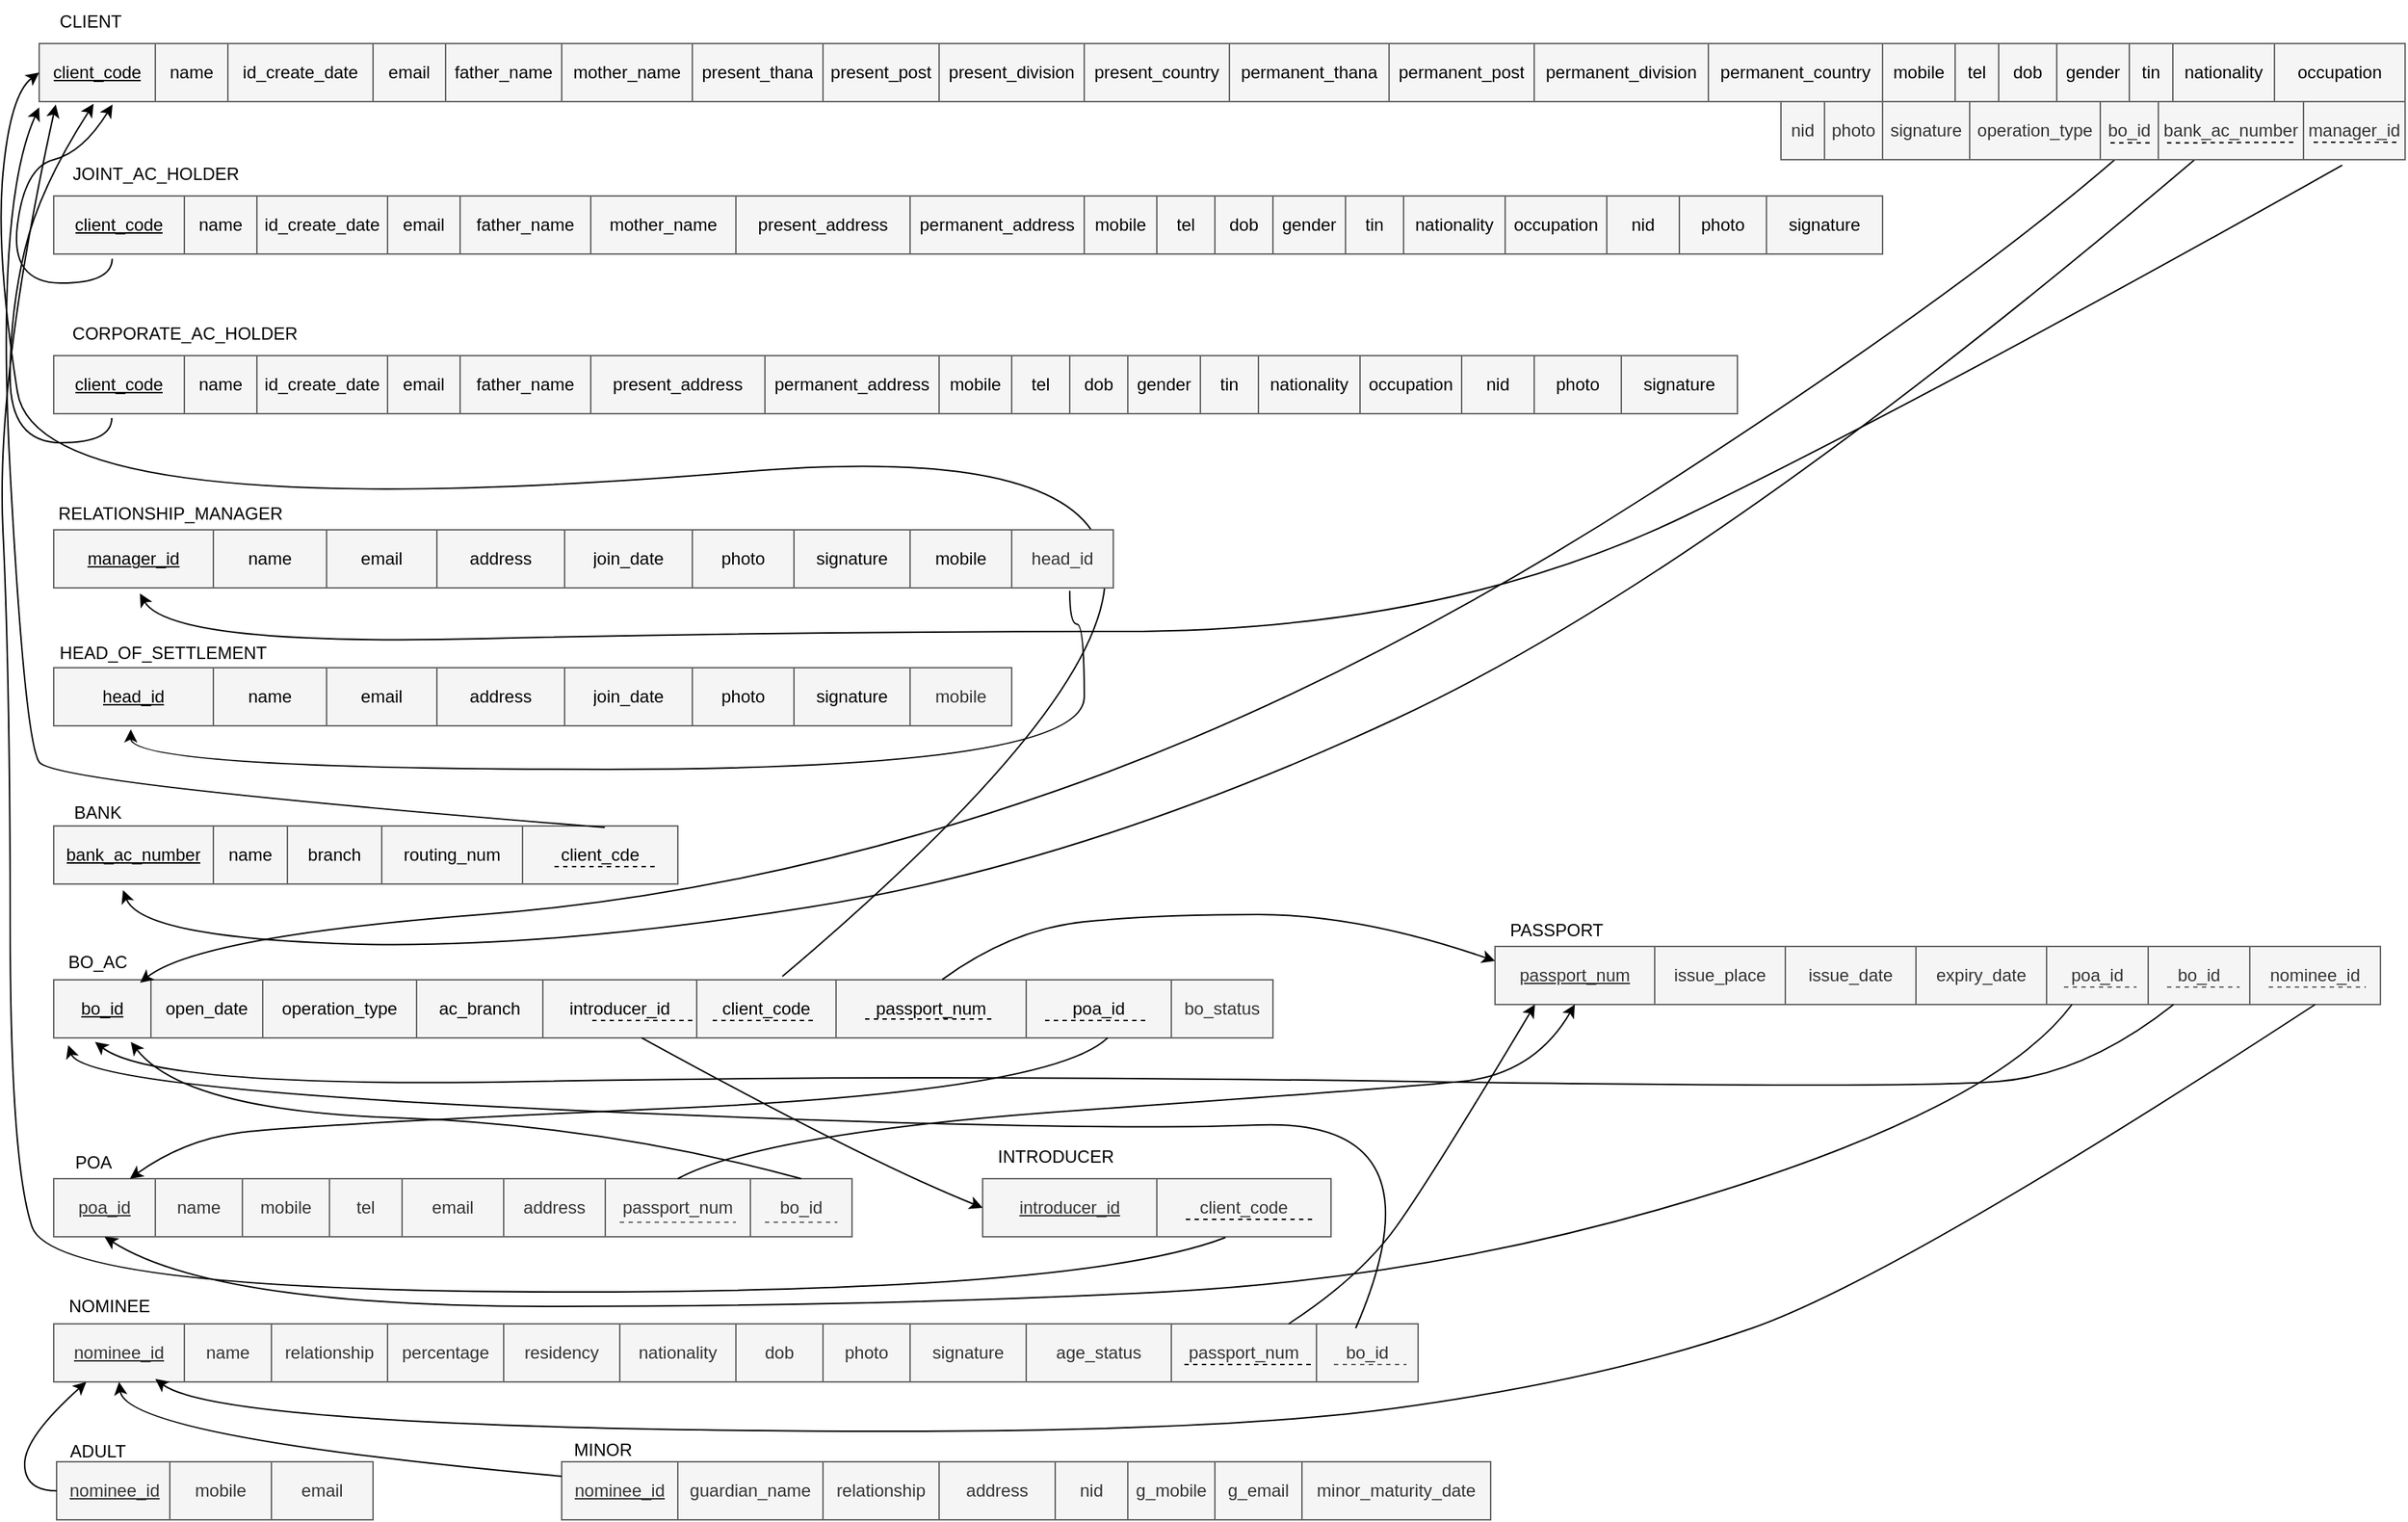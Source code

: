 <mxfile version="21.7.2" type="device">
  <diagram name="Page-1" id="oxK1FpHOTDMpUzDTjFTG">
    <mxGraphModel dx="2497" dy="861" grid="1" gridSize="10" guides="1" tooltips="1" connect="1" arrows="1" fold="1" page="1" pageScale="1" pageWidth="850" pageHeight="1100" math="0" shadow="0">
      <root>
        <mxCell id="0" />
        <mxCell id="1" parent="0" />
        <mxCell id="oYCZfajTv22bk5wUYPz_-7" value="" style="shape=table;startSize=0;container=1;collapsible=0;childLayout=tableLayout;fillColor=#f5f5f5;fontColor=#333333;strokeColor=#666666;" parent="1" vertex="1">
          <mxGeometry x="-810" y="50" width="1630" height="40" as="geometry" />
        </mxCell>
        <mxCell id="oYCZfajTv22bk5wUYPz_-8" value="" style="shape=tableRow;horizontal=0;startSize=0;swimlaneHead=0;swimlaneBody=0;strokeColor=inherit;top=0;left=0;bottom=0;right=0;collapsible=0;dropTarget=0;fillColor=none;points=[[0,0.5],[1,0.5]];portConstraint=eastwest;" parent="oYCZfajTv22bk5wUYPz_-7" vertex="1">
          <mxGeometry width="1630" height="40" as="geometry" />
        </mxCell>
        <mxCell id="oYCZfajTv22bk5wUYPz_-9" value="&lt;u&gt;client_code&lt;/u&gt;" style="shape=partialRectangle;html=1;whiteSpace=wrap;connectable=0;strokeColor=inherit;overflow=hidden;fillColor=none;top=0;left=0;bottom=0;right=0;pointerEvents=1;" parent="oYCZfajTv22bk5wUYPz_-8" vertex="1">
          <mxGeometry width="80" height="40" as="geometry">
            <mxRectangle width="80" height="40" as="alternateBounds" />
          </mxGeometry>
        </mxCell>
        <mxCell id="oYCZfajTv22bk5wUYPz_-10" value="name" style="shape=partialRectangle;html=1;whiteSpace=wrap;connectable=0;strokeColor=inherit;overflow=hidden;fillColor=none;top=0;left=0;bottom=0;right=0;pointerEvents=1;" parent="oYCZfajTv22bk5wUYPz_-8" vertex="1">
          <mxGeometry x="80" width="50" height="40" as="geometry">
            <mxRectangle width="50" height="40" as="alternateBounds" />
          </mxGeometry>
        </mxCell>
        <mxCell id="oYCZfajTv22bk5wUYPz_-11" value="id_create_date" style="shape=partialRectangle;html=1;whiteSpace=wrap;connectable=0;strokeColor=inherit;overflow=hidden;fillColor=none;top=0;left=0;bottom=0;right=0;pointerEvents=1;" parent="oYCZfajTv22bk5wUYPz_-8" vertex="1">
          <mxGeometry x="130" width="100" height="40" as="geometry">
            <mxRectangle width="100" height="40" as="alternateBounds" />
          </mxGeometry>
        </mxCell>
        <mxCell id="oYCZfajTv22bk5wUYPz_-12" value="email" style="shape=partialRectangle;html=1;whiteSpace=wrap;connectable=0;strokeColor=inherit;overflow=hidden;fillColor=none;top=0;left=0;bottom=0;right=0;pointerEvents=1;" parent="oYCZfajTv22bk5wUYPz_-8" vertex="1">
          <mxGeometry x="230" width="50" height="40" as="geometry">
            <mxRectangle width="50" height="40" as="alternateBounds" />
          </mxGeometry>
        </mxCell>
        <mxCell id="oYCZfajTv22bk5wUYPz_-13" value="father_name" style="shape=partialRectangle;html=1;whiteSpace=wrap;connectable=0;strokeColor=inherit;overflow=hidden;fillColor=none;top=0;left=0;bottom=0;right=0;pointerEvents=1;" parent="oYCZfajTv22bk5wUYPz_-8" vertex="1">
          <mxGeometry x="280" width="80" height="40" as="geometry">
            <mxRectangle width="80" height="40" as="alternateBounds" />
          </mxGeometry>
        </mxCell>
        <mxCell id="oYCZfajTv22bk5wUYPz_-14" value="mother_name" style="shape=partialRectangle;html=1;whiteSpace=wrap;connectable=0;strokeColor=inherit;overflow=hidden;fillColor=none;top=0;left=0;bottom=0;right=0;pointerEvents=1;" parent="oYCZfajTv22bk5wUYPz_-8" vertex="1">
          <mxGeometry x="360" width="90" height="40" as="geometry">
            <mxRectangle width="90" height="40" as="alternateBounds" />
          </mxGeometry>
        </mxCell>
        <mxCell id="oYCZfajTv22bk5wUYPz_-15" value="present_thana" style="shape=partialRectangle;html=1;whiteSpace=wrap;connectable=0;strokeColor=inherit;overflow=hidden;fillColor=none;top=0;left=0;bottom=0;right=0;pointerEvents=1;" parent="oYCZfajTv22bk5wUYPz_-8" vertex="1">
          <mxGeometry x="450" width="90" height="40" as="geometry">
            <mxRectangle width="90" height="40" as="alternateBounds" />
          </mxGeometry>
        </mxCell>
        <mxCell id="3AwoEfTx26ynnq3Ft3Jd-2" value="present_post" style="shape=partialRectangle;html=1;whiteSpace=wrap;connectable=0;strokeColor=inherit;overflow=hidden;fillColor=none;top=0;left=0;bottom=0;right=0;pointerEvents=1;" parent="oYCZfajTv22bk5wUYPz_-8" vertex="1">
          <mxGeometry x="540" width="80" height="40" as="geometry">
            <mxRectangle width="80" height="40" as="alternateBounds" />
          </mxGeometry>
        </mxCell>
        <mxCell id="3AwoEfTx26ynnq3Ft3Jd-4" value="present_division" style="shape=partialRectangle;html=1;whiteSpace=wrap;connectable=0;strokeColor=inherit;overflow=hidden;fillColor=none;top=0;left=0;bottom=0;right=0;pointerEvents=1;" parent="oYCZfajTv22bk5wUYPz_-8" vertex="1">
          <mxGeometry x="620" width="100" height="40" as="geometry">
            <mxRectangle width="100" height="40" as="alternateBounds" />
          </mxGeometry>
        </mxCell>
        <mxCell id="3AwoEfTx26ynnq3Ft3Jd-5" value="present_country" style="shape=partialRectangle;html=1;whiteSpace=wrap;connectable=0;strokeColor=inherit;overflow=hidden;fillColor=none;top=0;left=0;bottom=0;right=0;pointerEvents=1;" parent="oYCZfajTv22bk5wUYPz_-8" vertex="1">
          <mxGeometry x="720" width="100" height="40" as="geometry">
            <mxRectangle width="100" height="40" as="alternateBounds" />
          </mxGeometry>
        </mxCell>
        <mxCell id="oYCZfajTv22bk5wUYPz_-16" value="permanent_thana" style="shape=partialRectangle;html=1;whiteSpace=wrap;connectable=0;strokeColor=inherit;overflow=hidden;fillColor=none;top=0;left=0;bottom=0;right=0;pointerEvents=1;" parent="oYCZfajTv22bk5wUYPz_-8" vertex="1">
          <mxGeometry x="820" width="110" height="40" as="geometry">
            <mxRectangle width="110" height="40" as="alternateBounds" />
          </mxGeometry>
        </mxCell>
        <mxCell id="3AwoEfTx26ynnq3Ft3Jd-8" value="permanent_post" style="shape=partialRectangle;html=1;whiteSpace=wrap;connectable=0;strokeColor=inherit;overflow=hidden;fillColor=none;top=0;left=0;bottom=0;right=0;pointerEvents=1;" parent="oYCZfajTv22bk5wUYPz_-8" vertex="1">
          <mxGeometry x="930" width="100" height="40" as="geometry">
            <mxRectangle width="100" height="40" as="alternateBounds" />
          </mxGeometry>
        </mxCell>
        <mxCell id="3AwoEfTx26ynnq3Ft3Jd-7" value="permanent_division" style="shape=partialRectangle;html=1;whiteSpace=wrap;connectable=0;strokeColor=inherit;overflow=hidden;fillColor=none;top=0;left=0;bottom=0;right=0;pointerEvents=1;" parent="oYCZfajTv22bk5wUYPz_-8" vertex="1">
          <mxGeometry x="1030" width="120" height="40" as="geometry">
            <mxRectangle width="120" height="40" as="alternateBounds" />
          </mxGeometry>
        </mxCell>
        <mxCell id="3AwoEfTx26ynnq3Ft3Jd-6" value="permanent_country" style="shape=partialRectangle;html=1;whiteSpace=wrap;connectable=0;strokeColor=inherit;overflow=hidden;fillColor=none;top=0;left=0;bottom=0;right=0;pointerEvents=1;" parent="oYCZfajTv22bk5wUYPz_-8" vertex="1">
          <mxGeometry x="1150" width="120" height="40" as="geometry">
            <mxRectangle width="120" height="40" as="alternateBounds" />
          </mxGeometry>
        </mxCell>
        <mxCell id="oYCZfajTv22bk5wUYPz_-17" value="mobile" style="shape=partialRectangle;html=1;whiteSpace=wrap;connectable=0;strokeColor=inherit;overflow=hidden;fillColor=none;top=0;left=0;bottom=0;right=0;pointerEvents=1;" parent="oYCZfajTv22bk5wUYPz_-8" vertex="1">
          <mxGeometry x="1270" width="50" height="40" as="geometry">
            <mxRectangle width="50" height="40" as="alternateBounds" />
          </mxGeometry>
        </mxCell>
        <mxCell id="oYCZfajTv22bk5wUYPz_-18" value="tel" style="shape=partialRectangle;html=1;whiteSpace=wrap;connectable=0;strokeColor=inherit;overflow=hidden;fillColor=none;top=0;left=0;bottom=0;right=0;pointerEvents=1;" parent="oYCZfajTv22bk5wUYPz_-8" vertex="1">
          <mxGeometry x="1320" width="30" height="40" as="geometry">
            <mxRectangle width="30" height="40" as="alternateBounds" />
          </mxGeometry>
        </mxCell>
        <mxCell id="oYCZfajTv22bk5wUYPz_-19" value="dob" style="shape=partialRectangle;html=1;whiteSpace=wrap;connectable=0;strokeColor=inherit;overflow=hidden;fillColor=none;top=0;left=0;bottom=0;right=0;pointerEvents=1;" parent="oYCZfajTv22bk5wUYPz_-8" vertex="1">
          <mxGeometry x="1350" width="40" height="40" as="geometry">
            <mxRectangle width="40" height="40" as="alternateBounds" />
          </mxGeometry>
        </mxCell>
        <mxCell id="oYCZfajTv22bk5wUYPz_-20" value="gender" style="shape=partialRectangle;html=1;whiteSpace=wrap;connectable=0;strokeColor=inherit;overflow=hidden;fillColor=none;top=0;left=0;bottom=0;right=0;pointerEvents=1;" parent="oYCZfajTv22bk5wUYPz_-8" vertex="1">
          <mxGeometry x="1390" width="50" height="40" as="geometry">
            <mxRectangle width="50" height="40" as="alternateBounds" />
          </mxGeometry>
        </mxCell>
        <mxCell id="oYCZfajTv22bk5wUYPz_-21" value="tin" style="shape=partialRectangle;html=1;whiteSpace=wrap;connectable=0;strokeColor=inherit;overflow=hidden;fillColor=none;top=0;left=0;bottom=0;right=0;pointerEvents=1;" parent="oYCZfajTv22bk5wUYPz_-8" vertex="1">
          <mxGeometry x="1440" width="30" height="40" as="geometry">
            <mxRectangle width="30" height="40" as="alternateBounds" />
          </mxGeometry>
        </mxCell>
        <mxCell id="oYCZfajTv22bk5wUYPz_-22" value="nationality" style="shape=partialRectangle;html=1;whiteSpace=wrap;connectable=0;strokeColor=inherit;overflow=hidden;fillColor=none;top=0;left=0;bottom=0;right=0;pointerEvents=1;" parent="oYCZfajTv22bk5wUYPz_-8" vertex="1">
          <mxGeometry x="1470" width="70" height="40" as="geometry">
            <mxRectangle width="70" height="40" as="alternateBounds" />
          </mxGeometry>
        </mxCell>
        <mxCell id="oYCZfajTv22bk5wUYPz_-23" value="occupation" style="shape=partialRectangle;html=1;whiteSpace=wrap;connectable=0;strokeColor=inherit;overflow=hidden;fillColor=none;top=0;left=0;bottom=0;right=0;pointerEvents=1;" parent="oYCZfajTv22bk5wUYPz_-8" vertex="1">
          <mxGeometry x="1540" width="90" height="40" as="geometry">
            <mxRectangle width="90" height="40" as="alternateBounds" />
          </mxGeometry>
        </mxCell>
        <mxCell id="oYCZfajTv22bk5wUYPz_-28" value="CLIENT" style="text;html=1;align=center;verticalAlign=middle;resizable=0;points=[];autosize=1;strokeColor=none;fillColor=none;" parent="1" vertex="1">
          <mxGeometry x="-810" y="20" width="70" height="30" as="geometry" />
        </mxCell>
        <mxCell id="CaH6MLlr3w6qB_pdMVhU-39" value="" style="shape=table;startSize=0;container=1;collapsible=0;childLayout=tableLayout;fillColor=#f5f5f5;fontColor=#333333;strokeColor=#666666;" parent="1" vertex="1">
          <mxGeometry x="-800" y="155" width="1260" height="40" as="geometry" />
        </mxCell>
        <mxCell id="CaH6MLlr3w6qB_pdMVhU-40" value="" style="shape=tableRow;horizontal=0;startSize=0;swimlaneHead=0;swimlaneBody=0;strokeColor=inherit;top=0;left=0;bottom=0;right=0;collapsible=0;dropTarget=0;fillColor=none;points=[[0,0.5],[1,0.5]];portConstraint=eastwest;" parent="CaH6MLlr3w6qB_pdMVhU-39" vertex="1">
          <mxGeometry width="1260" height="40" as="geometry" />
        </mxCell>
        <mxCell id="CaH6MLlr3w6qB_pdMVhU-41" value="&lt;u&gt;client_code&lt;/u&gt;" style="shape=partialRectangle;html=1;whiteSpace=wrap;connectable=0;strokeColor=inherit;overflow=hidden;fillColor=none;top=0;left=0;bottom=0;right=0;pointerEvents=1;" parent="CaH6MLlr3w6qB_pdMVhU-40" vertex="1">
          <mxGeometry width="90" height="40" as="geometry">
            <mxRectangle width="90" height="40" as="alternateBounds" />
          </mxGeometry>
        </mxCell>
        <mxCell id="CaH6MLlr3w6qB_pdMVhU-42" value="name" style="shape=partialRectangle;html=1;whiteSpace=wrap;connectable=0;strokeColor=inherit;overflow=hidden;fillColor=none;top=0;left=0;bottom=0;right=0;pointerEvents=1;" parent="CaH6MLlr3w6qB_pdMVhU-40" vertex="1">
          <mxGeometry x="90" width="50" height="40" as="geometry">
            <mxRectangle width="50" height="40" as="alternateBounds" />
          </mxGeometry>
        </mxCell>
        <mxCell id="CaH6MLlr3w6qB_pdMVhU-43" value="id_create_date" style="shape=partialRectangle;html=1;whiteSpace=wrap;connectable=0;strokeColor=inherit;overflow=hidden;fillColor=none;top=0;left=0;bottom=0;right=0;pointerEvents=1;" parent="CaH6MLlr3w6qB_pdMVhU-40" vertex="1">
          <mxGeometry x="140" width="90" height="40" as="geometry">
            <mxRectangle width="90" height="40" as="alternateBounds" />
          </mxGeometry>
        </mxCell>
        <mxCell id="CaH6MLlr3w6qB_pdMVhU-44" value="email" style="shape=partialRectangle;html=1;whiteSpace=wrap;connectable=0;strokeColor=inherit;overflow=hidden;fillColor=none;top=0;left=0;bottom=0;right=0;pointerEvents=1;" parent="CaH6MLlr3w6qB_pdMVhU-40" vertex="1">
          <mxGeometry x="230" width="50" height="40" as="geometry">
            <mxRectangle width="50" height="40" as="alternateBounds" />
          </mxGeometry>
        </mxCell>
        <mxCell id="CaH6MLlr3w6qB_pdMVhU-45" value="father_name" style="shape=partialRectangle;html=1;whiteSpace=wrap;connectable=0;strokeColor=inherit;overflow=hidden;fillColor=none;top=0;left=0;bottom=0;right=0;pointerEvents=1;" parent="CaH6MLlr3w6qB_pdMVhU-40" vertex="1">
          <mxGeometry x="280" width="90" height="40" as="geometry">
            <mxRectangle width="90" height="40" as="alternateBounds" />
          </mxGeometry>
        </mxCell>
        <mxCell id="CaH6MLlr3w6qB_pdMVhU-46" value="mother_name" style="shape=partialRectangle;html=1;whiteSpace=wrap;connectable=0;strokeColor=inherit;overflow=hidden;fillColor=none;top=0;left=0;bottom=0;right=0;pointerEvents=1;" parent="CaH6MLlr3w6qB_pdMVhU-40" vertex="1">
          <mxGeometry x="370" width="100" height="40" as="geometry">
            <mxRectangle width="100" height="40" as="alternateBounds" />
          </mxGeometry>
        </mxCell>
        <mxCell id="CaH6MLlr3w6qB_pdMVhU-47" value="present_address" style="shape=partialRectangle;html=1;whiteSpace=wrap;connectable=0;strokeColor=inherit;overflow=hidden;fillColor=none;top=0;left=0;bottom=0;right=0;pointerEvents=1;" parent="CaH6MLlr3w6qB_pdMVhU-40" vertex="1">
          <mxGeometry x="470" width="120" height="40" as="geometry">
            <mxRectangle width="120" height="40" as="alternateBounds" />
          </mxGeometry>
        </mxCell>
        <mxCell id="CaH6MLlr3w6qB_pdMVhU-48" value="permanent_address" style="shape=partialRectangle;html=1;whiteSpace=wrap;connectable=0;strokeColor=inherit;overflow=hidden;fillColor=none;top=0;left=0;bottom=0;right=0;pointerEvents=1;" parent="CaH6MLlr3w6qB_pdMVhU-40" vertex="1">
          <mxGeometry x="590" width="120" height="40" as="geometry">
            <mxRectangle width="120" height="40" as="alternateBounds" />
          </mxGeometry>
        </mxCell>
        <mxCell id="CaH6MLlr3w6qB_pdMVhU-49" value="mobile" style="shape=partialRectangle;html=1;whiteSpace=wrap;connectable=0;strokeColor=inherit;overflow=hidden;fillColor=none;top=0;left=0;bottom=0;right=0;pointerEvents=1;" parent="CaH6MLlr3w6qB_pdMVhU-40" vertex="1">
          <mxGeometry x="710" width="50" height="40" as="geometry">
            <mxRectangle width="50" height="40" as="alternateBounds" />
          </mxGeometry>
        </mxCell>
        <mxCell id="CaH6MLlr3w6qB_pdMVhU-50" value="tel" style="shape=partialRectangle;html=1;whiteSpace=wrap;connectable=0;strokeColor=inherit;overflow=hidden;fillColor=none;top=0;left=0;bottom=0;right=0;pointerEvents=1;" parent="CaH6MLlr3w6qB_pdMVhU-40" vertex="1">
          <mxGeometry x="760" width="40" height="40" as="geometry">
            <mxRectangle width="40" height="40" as="alternateBounds" />
          </mxGeometry>
        </mxCell>
        <mxCell id="CaH6MLlr3w6qB_pdMVhU-51" value="dob" style="shape=partialRectangle;html=1;whiteSpace=wrap;connectable=0;strokeColor=inherit;overflow=hidden;fillColor=none;top=0;left=0;bottom=0;right=0;pointerEvents=1;" parent="CaH6MLlr3w6qB_pdMVhU-40" vertex="1">
          <mxGeometry x="800" width="40" height="40" as="geometry">
            <mxRectangle width="40" height="40" as="alternateBounds" />
          </mxGeometry>
        </mxCell>
        <mxCell id="CaH6MLlr3w6qB_pdMVhU-52" value="gender" style="shape=partialRectangle;html=1;whiteSpace=wrap;connectable=0;strokeColor=inherit;overflow=hidden;fillColor=none;top=0;left=0;bottom=0;right=0;pointerEvents=1;" parent="CaH6MLlr3w6qB_pdMVhU-40" vertex="1">
          <mxGeometry x="840" width="50" height="40" as="geometry">
            <mxRectangle width="50" height="40" as="alternateBounds" />
          </mxGeometry>
        </mxCell>
        <mxCell id="CaH6MLlr3w6qB_pdMVhU-53" value="tin" style="shape=partialRectangle;html=1;whiteSpace=wrap;connectable=0;strokeColor=inherit;overflow=hidden;fillColor=none;top=0;left=0;bottom=0;right=0;pointerEvents=1;" parent="CaH6MLlr3w6qB_pdMVhU-40" vertex="1">
          <mxGeometry x="890" width="40" height="40" as="geometry">
            <mxRectangle width="40" height="40" as="alternateBounds" />
          </mxGeometry>
        </mxCell>
        <mxCell id="CaH6MLlr3w6qB_pdMVhU-54" value="nationality" style="shape=partialRectangle;html=1;whiteSpace=wrap;connectable=0;strokeColor=inherit;overflow=hidden;fillColor=none;top=0;left=0;bottom=0;right=0;pointerEvents=1;" parent="CaH6MLlr3w6qB_pdMVhU-40" vertex="1">
          <mxGeometry x="930" width="70" height="40" as="geometry">
            <mxRectangle width="70" height="40" as="alternateBounds" />
          </mxGeometry>
        </mxCell>
        <mxCell id="CaH6MLlr3w6qB_pdMVhU-55" value="occupation" style="shape=partialRectangle;html=1;whiteSpace=wrap;connectable=0;strokeColor=inherit;overflow=hidden;fillColor=none;top=0;left=0;bottom=0;right=0;pointerEvents=1;" parent="CaH6MLlr3w6qB_pdMVhU-40" vertex="1">
          <mxGeometry x="1000" width="70" height="40" as="geometry">
            <mxRectangle width="70" height="40" as="alternateBounds" />
          </mxGeometry>
        </mxCell>
        <mxCell id="CaH6MLlr3w6qB_pdMVhU-56" value="nid" style="shape=partialRectangle;html=1;whiteSpace=wrap;connectable=0;strokeColor=inherit;overflow=hidden;fillColor=none;top=0;left=0;bottom=0;right=0;pointerEvents=1;" parent="CaH6MLlr3w6qB_pdMVhU-40" vertex="1">
          <mxGeometry x="1070" width="50" height="40" as="geometry">
            <mxRectangle width="50" height="40" as="alternateBounds" />
          </mxGeometry>
        </mxCell>
        <mxCell id="CaH6MLlr3w6qB_pdMVhU-57" value="photo" style="shape=partialRectangle;html=1;whiteSpace=wrap;connectable=0;strokeColor=inherit;overflow=hidden;fillColor=none;top=0;left=0;bottom=0;right=0;pointerEvents=1;" parent="CaH6MLlr3w6qB_pdMVhU-40" vertex="1">
          <mxGeometry x="1120" width="60" height="40" as="geometry">
            <mxRectangle width="60" height="40" as="alternateBounds" />
          </mxGeometry>
        </mxCell>
        <mxCell id="CaH6MLlr3w6qB_pdMVhU-58" value="signature" style="shape=partialRectangle;html=1;whiteSpace=wrap;connectable=0;strokeColor=inherit;overflow=hidden;fillColor=none;top=0;left=0;bottom=0;right=0;pointerEvents=1;" parent="CaH6MLlr3w6qB_pdMVhU-40" vertex="1">
          <mxGeometry x="1180" width="80" height="40" as="geometry">
            <mxRectangle width="80" height="40" as="alternateBounds" />
          </mxGeometry>
        </mxCell>
        <mxCell id="CaH6MLlr3w6qB_pdMVhU-63" value="JOINT_AC_HOLDER" style="text;html=1;align=center;verticalAlign=middle;resizable=0;points=[];autosize=1;strokeColor=none;fillColor=none;" parent="1" vertex="1">
          <mxGeometry x="-800" y="125" width="140" height="30" as="geometry" />
        </mxCell>
        <mxCell id="CaH6MLlr3w6qB_pdMVhU-65" value="" style="shape=table;startSize=0;container=1;collapsible=0;childLayout=tableLayout;fillColor=#f5f5f5;fontColor=#333333;strokeColor=#666666;" parent="1" vertex="1">
          <mxGeometry x="-800" y="265" width="1160" height="40" as="geometry" />
        </mxCell>
        <mxCell id="CaH6MLlr3w6qB_pdMVhU-66" value="" style="shape=tableRow;horizontal=0;startSize=0;swimlaneHead=0;swimlaneBody=0;strokeColor=inherit;top=0;left=0;bottom=0;right=0;collapsible=0;dropTarget=0;fillColor=none;points=[[0,0.5],[1,0.5]];portConstraint=eastwest;" parent="CaH6MLlr3w6qB_pdMVhU-65" vertex="1">
          <mxGeometry width="1160" height="40" as="geometry" />
        </mxCell>
        <mxCell id="CaH6MLlr3w6qB_pdMVhU-67" value="&lt;u&gt;client_code&lt;/u&gt;" style="shape=partialRectangle;html=1;whiteSpace=wrap;connectable=0;strokeColor=inherit;overflow=hidden;fillColor=none;top=0;left=0;bottom=0;right=0;pointerEvents=1;" parent="CaH6MLlr3w6qB_pdMVhU-66" vertex="1">
          <mxGeometry width="90" height="40" as="geometry">
            <mxRectangle width="90" height="40" as="alternateBounds" />
          </mxGeometry>
        </mxCell>
        <mxCell id="CaH6MLlr3w6qB_pdMVhU-68" value="name" style="shape=partialRectangle;html=1;whiteSpace=wrap;connectable=0;strokeColor=inherit;overflow=hidden;fillColor=none;top=0;left=0;bottom=0;right=0;pointerEvents=1;" parent="CaH6MLlr3w6qB_pdMVhU-66" vertex="1">
          <mxGeometry x="90" width="50" height="40" as="geometry">
            <mxRectangle width="50" height="40" as="alternateBounds" />
          </mxGeometry>
        </mxCell>
        <mxCell id="CaH6MLlr3w6qB_pdMVhU-69" value="id_create_date" style="shape=partialRectangle;html=1;whiteSpace=wrap;connectable=0;strokeColor=inherit;overflow=hidden;fillColor=none;top=0;left=0;bottom=0;right=0;pointerEvents=1;" parent="CaH6MLlr3w6qB_pdMVhU-66" vertex="1">
          <mxGeometry x="140" width="90" height="40" as="geometry">
            <mxRectangle width="90" height="40" as="alternateBounds" />
          </mxGeometry>
        </mxCell>
        <mxCell id="CaH6MLlr3w6qB_pdMVhU-70" value="email" style="shape=partialRectangle;html=1;whiteSpace=wrap;connectable=0;strokeColor=inherit;overflow=hidden;fillColor=none;top=0;left=0;bottom=0;right=0;pointerEvents=1;" parent="CaH6MLlr3w6qB_pdMVhU-66" vertex="1">
          <mxGeometry x="230" width="50" height="40" as="geometry">
            <mxRectangle width="50" height="40" as="alternateBounds" />
          </mxGeometry>
        </mxCell>
        <mxCell id="CaH6MLlr3w6qB_pdMVhU-71" value="father_name" style="shape=partialRectangle;html=1;whiteSpace=wrap;connectable=0;strokeColor=inherit;overflow=hidden;fillColor=none;top=0;left=0;bottom=0;right=0;pointerEvents=1;" parent="CaH6MLlr3w6qB_pdMVhU-66" vertex="1">
          <mxGeometry x="280" width="90" height="40" as="geometry">
            <mxRectangle width="90" height="40" as="alternateBounds" />
          </mxGeometry>
        </mxCell>
        <mxCell id="CaH6MLlr3w6qB_pdMVhU-73" value="present_address" style="shape=partialRectangle;html=1;whiteSpace=wrap;connectable=0;strokeColor=inherit;overflow=hidden;fillColor=none;top=0;left=0;bottom=0;right=0;pointerEvents=1;" parent="CaH6MLlr3w6qB_pdMVhU-66" vertex="1">
          <mxGeometry x="370" width="120" height="40" as="geometry">
            <mxRectangle width="120" height="40" as="alternateBounds" />
          </mxGeometry>
        </mxCell>
        <mxCell id="CaH6MLlr3w6qB_pdMVhU-74" value="permanent_address" style="shape=partialRectangle;html=1;whiteSpace=wrap;connectable=0;strokeColor=inherit;overflow=hidden;fillColor=none;top=0;left=0;bottom=0;right=0;pointerEvents=1;" parent="CaH6MLlr3w6qB_pdMVhU-66" vertex="1">
          <mxGeometry x="490" width="120" height="40" as="geometry">
            <mxRectangle width="120" height="40" as="alternateBounds" />
          </mxGeometry>
        </mxCell>
        <mxCell id="CaH6MLlr3w6qB_pdMVhU-75" value="mobile" style="shape=partialRectangle;html=1;whiteSpace=wrap;connectable=0;strokeColor=inherit;overflow=hidden;fillColor=none;top=0;left=0;bottom=0;right=0;pointerEvents=1;" parent="CaH6MLlr3w6qB_pdMVhU-66" vertex="1">
          <mxGeometry x="610" width="50" height="40" as="geometry">
            <mxRectangle width="50" height="40" as="alternateBounds" />
          </mxGeometry>
        </mxCell>
        <mxCell id="CaH6MLlr3w6qB_pdMVhU-76" value="tel" style="shape=partialRectangle;html=1;whiteSpace=wrap;connectable=0;strokeColor=inherit;overflow=hidden;fillColor=none;top=0;left=0;bottom=0;right=0;pointerEvents=1;" parent="CaH6MLlr3w6qB_pdMVhU-66" vertex="1">
          <mxGeometry x="660" width="40" height="40" as="geometry">
            <mxRectangle width="40" height="40" as="alternateBounds" />
          </mxGeometry>
        </mxCell>
        <mxCell id="CaH6MLlr3w6qB_pdMVhU-77" value="dob" style="shape=partialRectangle;html=1;whiteSpace=wrap;connectable=0;strokeColor=inherit;overflow=hidden;fillColor=none;top=0;left=0;bottom=0;right=0;pointerEvents=1;" parent="CaH6MLlr3w6qB_pdMVhU-66" vertex="1">
          <mxGeometry x="700" width="40" height="40" as="geometry">
            <mxRectangle width="40" height="40" as="alternateBounds" />
          </mxGeometry>
        </mxCell>
        <mxCell id="CaH6MLlr3w6qB_pdMVhU-78" value="gender" style="shape=partialRectangle;html=1;whiteSpace=wrap;connectable=0;strokeColor=inherit;overflow=hidden;fillColor=none;top=0;left=0;bottom=0;right=0;pointerEvents=1;" parent="CaH6MLlr3w6qB_pdMVhU-66" vertex="1">
          <mxGeometry x="740" width="50" height="40" as="geometry">
            <mxRectangle width="50" height="40" as="alternateBounds" />
          </mxGeometry>
        </mxCell>
        <mxCell id="CaH6MLlr3w6qB_pdMVhU-79" value="tin" style="shape=partialRectangle;html=1;whiteSpace=wrap;connectable=0;strokeColor=inherit;overflow=hidden;fillColor=none;top=0;left=0;bottom=0;right=0;pointerEvents=1;" parent="CaH6MLlr3w6qB_pdMVhU-66" vertex="1">
          <mxGeometry x="790" width="40" height="40" as="geometry">
            <mxRectangle width="40" height="40" as="alternateBounds" />
          </mxGeometry>
        </mxCell>
        <mxCell id="CaH6MLlr3w6qB_pdMVhU-80" value="nationality" style="shape=partialRectangle;html=1;whiteSpace=wrap;connectable=0;strokeColor=inherit;overflow=hidden;fillColor=none;top=0;left=0;bottom=0;right=0;pointerEvents=1;" parent="CaH6MLlr3w6qB_pdMVhU-66" vertex="1">
          <mxGeometry x="830" width="70" height="40" as="geometry">
            <mxRectangle width="70" height="40" as="alternateBounds" />
          </mxGeometry>
        </mxCell>
        <mxCell id="CaH6MLlr3w6qB_pdMVhU-81" value="occupation" style="shape=partialRectangle;html=1;whiteSpace=wrap;connectable=0;strokeColor=inherit;overflow=hidden;fillColor=none;top=0;left=0;bottom=0;right=0;pointerEvents=1;" parent="CaH6MLlr3w6qB_pdMVhU-66" vertex="1">
          <mxGeometry x="900" width="70" height="40" as="geometry">
            <mxRectangle width="70" height="40" as="alternateBounds" />
          </mxGeometry>
        </mxCell>
        <mxCell id="CaH6MLlr3w6qB_pdMVhU-82" value="nid" style="shape=partialRectangle;html=1;whiteSpace=wrap;connectable=0;strokeColor=inherit;overflow=hidden;fillColor=none;top=0;left=0;bottom=0;right=0;pointerEvents=1;" parent="CaH6MLlr3w6qB_pdMVhU-66" vertex="1">
          <mxGeometry x="970" width="50" height="40" as="geometry">
            <mxRectangle width="50" height="40" as="alternateBounds" />
          </mxGeometry>
        </mxCell>
        <mxCell id="CaH6MLlr3w6qB_pdMVhU-83" value="photo" style="shape=partialRectangle;html=1;whiteSpace=wrap;connectable=0;strokeColor=inherit;overflow=hidden;fillColor=none;top=0;left=0;bottom=0;right=0;pointerEvents=1;" parent="CaH6MLlr3w6qB_pdMVhU-66" vertex="1">
          <mxGeometry x="1020" width="60" height="40" as="geometry">
            <mxRectangle width="60" height="40" as="alternateBounds" />
          </mxGeometry>
        </mxCell>
        <mxCell id="CaH6MLlr3w6qB_pdMVhU-84" value="signature" style="shape=partialRectangle;html=1;whiteSpace=wrap;connectable=0;strokeColor=inherit;overflow=hidden;fillColor=none;top=0;left=0;bottom=0;right=0;pointerEvents=1;" parent="CaH6MLlr3w6qB_pdMVhU-66" vertex="1">
          <mxGeometry x="1080" width="80" height="40" as="geometry">
            <mxRectangle width="80" height="40" as="alternateBounds" />
          </mxGeometry>
        </mxCell>
        <mxCell id="CaH6MLlr3w6qB_pdMVhU-85" value="CORPORATE_AC_HOLDER" style="text;html=1;align=center;verticalAlign=middle;resizable=0;points=[];autosize=1;strokeColor=none;fillColor=none;" parent="1" vertex="1">
          <mxGeometry x="-800" y="235" width="180" height="30" as="geometry" />
        </mxCell>
        <mxCell id="CaH6MLlr3w6qB_pdMVhU-86" value="" style="shape=table;startSize=0;container=1;collapsible=0;childLayout=tableLayout;fillColor=#f5f5f5;fontColor=#333333;strokeColor=#666666;" parent="1" vertex="1">
          <mxGeometry x="-800" y="385" width="660" height="40" as="geometry" />
        </mxCell>
        <mxCell id="CaH6MLlr3w6qB_pdMVhU-87" value="" style="shape=tableRow;horizontal=0;startSize=0;swimlaneHead=0;swimlaneBody=0;strokeColor=inherit;top=0;left=0;bottom=0;right=0;collapsible=0;dropTarget=0;fillColor=none;points=[[0,0.5],[1,0.5]];portConstraint=eastwest;" parent="CaH6MLlr3w6qB_pdMVhU-86" vertex="1">
          <mxGeometry width="660" height="40" as="geometry" />
        </mxCell>
        <mxCell id="CaH6MLlr3w6qB_pdMVhU-88" value="&lt;u&gt;manager_id&lt;/u&gt;" style="shape=partialRectangle;html=1;whiteSpace=wrap;connectable=0;strokeColor=inherit;overflow=hidden;fillColor=none;top=0;left=0;bottom=0;right=0;pointerEvents=1;" parent="CaH6MLlr3w6qB_pdMVhU-87" vertex="1">
          <mxGeometry width="110" height="40" as="geometry">
            <mxRectangle width="110" height="40" as="alternateBounds" />
          </mxGeometry>
        </mxCell>
        <mxCell id="CaH6MLlr3w6qB_pdMVhU-89" value="name" style="shape=partialRectangle;html=1;whiteSpace=wrap;connectable=0;strokeColor=inherit;overflow=hidden;fillColor=none;top=0;left=0;bottom=0;right=0;pointerEvents=1;" parent="CaH6MLlr3w6qB_pdMVhU-87" vertex="1">
          <mxGeometry x="110" width="78" height="40" as="geometry">
            <mxRectangle width="78" height="40" as="alternateBounds" />
          </mxGeometry>
        </mxCell>
        <mxCell id="CaH6MLlr3w6qB_pdMVhU-90" value="email" style="shape=partialRectangle;html=1;whiteSpace=wrap;connectable=0;strokeColor=inherit;overflow=hidden;fillColor=none;top=0;left=0;bottom=0;right=0;pointerEvents=1;" parent="CaH6MLlr3w6qB_pdMVhU-87" vertex="1">
          <mxGeometry x="188" width="76" height="40" as="geometry">
            <mxRectangle width="76" height="40" as="alternateBounds" />
          </mxGeometry>
        </mxCell>
        <mxCell id="CaH6MLlr3w6qB_pdMVhU-91" value="address" style="shape=partialRectangle;html=1;whiteSpace=wrap;connectable=0;strokeColor=inherit;overflow=hidden;fillColor=none;top=0;left=0;bottom=0;right=0;pointerEvents=1;" parent="CaH6MLlr3w6qB_pdMVhU-87" vertex="1">
          <mxGeometry x="264" width="88" height="40" as="geometry">
            <mxRectangle width="88" height="40" as="alternateBounds" />
          </mxGeometry>
        </mxCell>
        <mxCell id="CaH6MLlr3w6qB_pdMVhU-92" value="join_date" style="shape=partialRectangle;html=1;whiteSpace=wrap;connectable=0;strokeColor=inherit;overflow=hidden;fillColor=none;top=0;left=0;bottom=0;right=0;pointerEvents=1;" parent="CaH6MLlr3w6qB_pdMVhU-87" vertex="1">
          <mxGeometry x="352" width="88" height="40" as="geometry">
            <mxRectangle width="88" height="40" as="alternateBounds" />
          </mxGeometry>
        </mxCell>
        <mxCell id="CaH6MLlr3w6qB_pdMVhU-93" value="photo" style="shape=partialRectangle;html=1;whiteSpace=wrap;connectable=0;strokeColor=inherit;overflow=hidden;fillColor=none;top=0;left=0;bottom=0;right=0;pointerEvents=1;" parent="CaH6MLlr3w6qB_pdMVhU-87" vertex="1">
          <mxGeometry x="440" width="70" height="40" as="geometry">
            <mxRectangle width="70" height="40" as="alternateBounds" />
          </mxGeometry>
        </mxCell>
        <mxCell id="CaH6MLlr3w6qB_pdMVhU-94" value="signature" style="shape=partialRectangle;html=1;whiteSpace=wrap;connectable=0;strokeColor=inherit;overflow=hidden;fillColor=none;top=0;left=0;bottom=0;right=0;pointerEvents=1;" parent="CaH6MLlr3w6qB_pdMVhU-87" vertex="1">
          <mxGeometry x="510" width="80" height="40" as="geometry">
            <mxRectangle width="80" height="40" as="alternateBounds" />
          </mxGeometry>
        </mxCell>
        <mxCell id="CaH6MLlr3w6qB_pdMVhU-95" value="mobile" style="shape=partialRectangle;html=1;whiteSpace=wrap;connectable=0;strokeColor=inherit;overflow=hidden;fillColor=none;top=0;left=0;bottom=0;right=0;pointerEvents=1;" parent="CaH6MLlr3w6qB_pdMVhU-87" vertex="1">
          <mxGeometry x="590" width="70" height="40" as="geometry">
            <mxRectangle width="70" height="40" as="alternateBounds" />
          </mxGeometry>
        </mxCell>
        <mxCell id="CaH6MLlr3w6qB_pdMVhU-96" value="RELATIONSHIP_MANAGER" style="text;html=1;align=center;verticalAlign=middle;resizable=0;points=[];autosize=1;strokeColor=none;fillColor=none;" parent="1" vertex="1">
          <mxGeometry x="-810" y="359" width="180" height="30" as="geometry" />
        </mxCell>
        <mxCell id="CaH6MLlr3w6qB_pdMVhU-97" value="" style="shape=table;startSize=0;container=1;collapsible=0;childLayout=tableLayout;fillColor=#f5f5f5;fontColor=#333333;strokeColor=#666666;" parent="1" vertex="1">
          <mxGeometry x="-800" y="480" width="590" height="40" as="geometry" />
        </mxCell>
        <mxCell id="CaH6MLlr3w6qB_pdMVhU-98" value="" style="shape=tableRow;horizontal=0;startSize=0;swimlaneHead=0;swimlaneBody=0;strokeColor=inherit;top=0;left=0;bottom=0;right=0;collapsible=0;dropTarget=0;fillColor=none;points=[[0,0.5],[1,0.5]];portConstraint=eastwest;" parent="CaH6MLlr3w6qB_pdMVhU-97" vertex="1">
          <mxGeometry width="590" height="40" as="geometry" />
        </mxCell>
        <mxCell id="CaH6MLlr3w6qB_pdMVhU-99" value="&lt;u&gt;head_id&lt;/u&gt;" style="shape=partialRectangle;html=1;whiteSpace=wrap;connectable=0;strokeColor=inherit;overflow=hidden;fillColor=none;top=0;left=0;bottom=0;right=0;pointerEvents=1;" parent="CaH6MLlr3w6qB_pdMVhU-98" vertex="1">
          <mxGeometry width="110" height="40" as="geometry">
            <mxRectangle width="110" height="40" as="alternateBounds" />
          </mxGeometry>
        </mxCell>
        <mxCell id="CaH6MLlr3w6qB_pdMVhU-100" value="name" style="shape=partialRectangle;html=1;whiteSpace=wrap;connectable=0;strokeColor=inherit;overflow=hidden;fillColor=none;top=0;left=0;bottom=0;right=0;pointerEvents=1;" parent="CaH6MLlr3w6qB_pdMVhU-98" vertex="1">
          <mxGeometry x="110" width="78" height="40" as="geometry">
            <mxRectangle width="78" height="40" as="alternateBounds" />
          </mxGeometry>
        </mxCell>
        <mxCell id="CaH6MLlr3w6qB_pdMVhU-101" value="email" style="shape=partialRectangle;html=1;whiteSpace=wrap;connectable=0;strokeColor=inherit;overflow=hidden;fillColor=none;top=0;left=0;bottom=0;right=0;pointerEvents=1;" parent="CaH6MLlr3w6qB_pdMVhU-98" vertex="1">
          <mxGeometry x="188" width="76" height="40" as="geometry">
            <mxRectangle width="76" height="40" as="alternateBounds" />
          </mxGeometry>
        </mxCell>
        <mxCell id="CaH6MLlr3w6qB_pdMVhU-102" value="address" style="shape=partialRectangle;html=1;whiteSpace=wrap;connectable=0;strokeColor=inherit;overflow=hidden;fillColor=none;top=0;left=0;bottom=0;right=0;pointerEvents=1;" parent="CaH6MLlr3w6qB_pdMVhU-98" vertex="1">
          <mxGeometry x="264" width="88" height="40" as="geometry">
            <mxRectangle width="88" height="40" as="alternateBounds" />
          </mxGeometry>
        </mxCell>
        <mxCell id="CaH6MLlr3w6qB_pdMVhU-103" value="join_date" style="shape=partialRectangle;html=1;whiteSpace=wrap;connectable=0;strokeColor=inherit;overflow=hidden;fillColor=none;top=0;left=0;bottom=0;right=0;pointerEvents=1;" parent="CaH6MLlr3w6qB_pdMVhU-98" vertex="1">
          <mxGeometry x="352" width="88" height="40" as="geometry">
            <mxRectangle width="88" height="40" as="alternateBounds" />
          </mxGeometry>
        </mxCell>
        <mxCell id="CaH6MLlr3w6qB_pdMVhU-104" value="photo" style="shape=partialRectangle;html=1;whiteSpace=wrap;connectable=0;strokeColor=inherit;overflow=hidden;fillColor=none;top=0;left=0;bottom=0;right=0;pointerEvents=1;" parent="CaH6MLlr3w6qB_pdMVhU-98" vertex="1">
          <mxGeometry x="440" width="70" height="40" as="geometry">
            <mxRectangle width="70" height="40" as="alternateBounds" />
          </mxGeometry>
        </mxCell>
        <mxCell id="CaH6MLlr3w6qB_pdMVhU-105" value="signature" style="shape=partialRectangle;html=1;whiteSpace=wrap;connectable=0;strokeColor=inherit;overflow=hidden;fillColor=none;top=0;left=0;bottom=0;right=0;pointerEvents=1;" parent="CaH6MLlr3w6qB_pdMVhU-98" vertex="1">
          <mxGeometry x="510" width="80" height="40" as="geometry">
            <mxRectangle width="80" height="40" as="alternateBounds" />
          </mxGeometry>
        </mxCell>
        <mxCell id="CaH6MLlr3w6qB_pdMVhU-107" value="" style="endArrow=none;dashed=1;html=1;rounded=0;" parent="1" edge="1">
          <mxGeometry width="50" height="50" relative="1" as="geometry">
            <mxPoint x="-128" y="413" as="sourcePoint" />
            <mxPoint x="-78" y="413" as="targetPoint" />
          </mxGeometry>
        </mxCell>
        <mxCell id="CaH6MLlr3w6qB_pdMVhU-110" style="edgeStyle=orthogonalEdgeStyle;rounded=0;orthogonalLoop=1;jettySize=auto;html=1;curved=1;entryX=0.09;entryY=1.061;entryDx=0;entryDy=0;entryPerimeter=0;" parent="1" target="CaH6MLlr3w6qB_pdMVhU-98" edge="1">
          <mxGeometry relative="1" as="geometry">
            <mxPoint x="-750" y="545" as="targetPoint" />
            <mxPoint x="-100" y="427" as="sourcePoint" />
            <Array as="points">
              <mxPoint x="-100" y="450" />
              <mxPoint x="-90" y="450" />
              <mxPoint x="-90" y="550" />
              <mxPoint x="-747" y="550" />
            </Array>
          </mxGeometry>
        </mxCell>
        <mxCell id="CaH6MLlr3w6qB_pdMVhU-113" value="" style="endArrow=classic;html=1;exitX=0.032;exitY=1.08;exitDx=0;exitDy=0;exitPerimeter=0;curved=1;entryX=0.031;entryY=1.05;entryDx=0;entryDy=0;entryPerimeter=0;" parent="1" source="CaH6MLlr3w6qB_pdMVhU-40" target="oYCZfajTv22bk5wUYPz_-8" edge="1">
          <mxGeometry width="50" height="50" relative="1" as="geometry">
            <mxPoint x="-760" y="205" as="sourcePoint" />
            <mxPoint x="-770" y="95" as="targetPoint" />
            <Array as="points">
              <mxPoint x="-760" y="215" />
              <mxPoint x="-830" y="215" />
              <mxPoint x="-820" y="135" />
              <mxPoint x="-780" y="125" />
            </Array>
          </mxGeometry>
        </mxCell>
        <mxCell id="CaH6MLlr3w6qB_pdMVhU-114" value="" style="endArrow=classic;html=1;exitX=0.032;exitY=1.08;exitDx=0;exitDy=0;exitPerimeter=0;curved=1;entryX=0.023;entryY=1.038;entryDx=0;entryDy=0;entryPerimeter=0;" parent="1" target="oYCZfajTv22bk5wUYPz_-8" edge="1">
          <mxGeometry width="50" height="50" relative="1" as="geometry">
            <mxPoint x="-760" y="308" as="sourcePoint" />
            <mxPoint x="-800" y="95" as="targetPoint" />
            <Array as="points">
              <mxPoint x="-760" y="325" />
              <mxPoint x="-830" y="325" />
              <mxPoint x="-830" y="235" />
              <mxPoint x="-810" y="150" />
            </Array>
          </mxGeometry>
        </mxCell>
        <mxCell id="CaH6MLlr3w6qB_pdMVhU-116" value="" style="endArrow=classic;html=1;exitX=0.381;exitY=1.096;exitDx=0;exitDy=0;exitPerimeter=0;curved=1;entryX=0.09;entryY=1.097;entryDx=0;entryDy=0;entryPerimeter=0;" parent="1" source="3AwoEfTx26ynnq3Ft3Jd-22" target="CaH6MLlr3w6qB_pdMVhU-87" edge="1">
          <mxGeometry width="50" height="50" relative="1" as="geometry">
            <mxPoint x="360" y="485" as="sourcePoint" />
            <mxPoint x="-740" y="455" as="targetPoint" />
            <Array as="points">
              <mxPoint x="490" y="295" />
              <mxPoint x="160" y="455" />
              <mxPoint x="-290" y="455" />
              <mxPoint x="-720" y="465" />
            </Array>
          </mxGeometry>
        </mxCell>
        <mxCell id="CaH6MLlr3w6qB_pdMVhU-117" value="HEAD_OF_SETTLEMENT" style="text;html=1;align=center;verticalAlign=middle;resizable=0;points=[];autosize=1;strokeColor=none;fillColor=none;" parent="1" vertex="1">
          <mxGeometry x="-810" y="455" width="170" height="30" as="geometry" />
        </mxCell>
        <mxCell id="CaH6MLlr3w6qB_pdMVhU-118" value="" style="shape=table;startSize=0;container=1;collapsible=0;childLayout=tableLayout;fillColor=#f5f5f5;fontColor=#333333;strokeColor=#666666;" parent="1" vertex="1">
          <mxGeometry x="-800" y="589" width="430" height="40" as="geometry" />
        </mxCell>
        <mxCell id="CaH6MLlr3w6qB_pdMVhU-119" value="" style="shape=tableRow;horizontal=0;startSize=0;swimlaneHead=0;swimlaneBody=0;strokeColor=inherit;top=0;left=0;bottom=0;right=0;collapsible=0;dropTarget=0;fillColor=none;points=[[0,0.5],[1,0.5]];portConstraint=eastwest;" parent="CaH6MLlr3w6qB_pdMVhU-118" vertex="1">
          <mxGeometry width="430" height="40" as="geometry" />
        </mxCell>
        <mxCell id="CaH6MLlr3w6qB_pdMVhU-120" value="&lt;u&gt;bank_ac_number&lt;/u&gt;" style="shape=partialRectangle;html=1;whiteSpace=wrap;connectable=0;strokeColor=inherit;overflow=hidden;fillColor=none;top=0;left=0;bottom=0;right=0;pointerEvents=1;" parent="CaH6MLlr3w6qB_pdMVhU-119" vertex="1">
          <mxGeometry width="110" height="40" as="geometry">
            <mxRectangle width="110" height="40" as="alternateBounds" />
          </mxGeometry>
        </mxCell>
        <mxCell id="CaH6MLlr3w6qB_pdMVhU-121" value="name" style="shape=partialRectangle;html=1;whiteSpace=wrap;connectable=0;strokeColor=inherit;overflow=hidden;fillColor=none;top=0;left=0;bottom=0;right=0;pointerEvents=1;" parent="CaH6MLlr3w6qB_pdMVhU-119" vertex="1">
          <mxGeometry x="110" width="51" height="40" as="geometry">
            <mxRectangle width="51" height="40" as="alternateBounds" />
          </mxGeometry>
        </mxCell>
        <mxCell id="CaH6MLlr3w6qB_pdMVhU-122" value="branch" style="shape=partialRectangle;html=1;whiteSpace=wrap;connectable=0;strokeColor=inherit;overflow=hidden;fillColor=none;top=0;left=0;bottom=0;right=0;pointerEvents=1;" parent="CaH6MLlr3w6qB_pdMVhU-119" vertex="1">
          <mxGeometry x="161" width="65" height="40" as="geometry">
            <mxRectangle width="65" height="40" as="alternateBounds" />
          </mxGeometry>
        </mxCell>
        <mxCell id="CaH6MLlr3w6qB_pdMVhU-123" value="routing_num" style="shape=partialRectangle;html=1;whiteSpace=wrap;connectable=0;strokeColor=inherit;overflow=hidden;fillColor=none;top=0;left=0;bottom=0;right=0;pointerEvents=1;" parent="CaH6MLlr3w6qB_pdMVhU-119" vertex="1">
          <mxGeometry x="226" width="97" height="40" as="geometry">
            <mxRectangle width="97" height="40" as="alternateBounds" />
          </mxGeometry>
        </mxCell>
        <mxCell id="CaH6MLlr3w6qB_pdMVhU-124" value="client_cde" style="shape=partialRectangle;html=1;whiteSpace=wrap;connectable=0;strokeColor=inherit;overflow=hidden;fillColor=none;top=0;left=0;bottom=0;right=0;pointerEvents=1;" parent="CaH6MLlr3w6qB_pdMVhU-119" vertex="1">
          <mxGeometry x="323" width="107" height="40" as="geometry">
            <mxRectangle width="107" height="40" as="alternateBounds" />
          </mxGeometry>
        </mxCell>
        <mxCell id="CaH6MLlr3w6qB_pdMVhU-125" value="BANK" style="text;html=1;align=center;verticalAlign=middle;resizable=0;points=[];autosize=1;strokeColor=none;fillColor=none;" parent="1" vertex="1">
          <mxGeometry x="-800" y="565" width="60" height="30" as="geometry" />
        </mxCell>
        <mxCell id="CaH6MLlr3w6qB_pdMVhU-127" value="" style="endArrow=none;dashed=1;html=1;rounded=0;" parent="1" edge="1">
          <mxGeometry width="50" height="50" relative="1" as="geometry">
            <mxPoint x="-455" y="617" as="sourcePoint" />
            <mxPoint x="-385" y="617" as="targetPoint" />
          </mxGeometry>
        </mxCell>
        <mxCell id="CaH6MLlr3w6qB_pdMVhU-129" value="" style="shape=table;startSize=0;container=1;collapsible=0;childLayout=tableLayout;fillColor=#f5f5f5;fontColor=#333333;strokeColor=#666666;" parent="1" vertex="1">
          <mxGeometry x="-800" y="695" width="770" height="40" as="geometry" />
        </mxCell>
        <mxCell id="CaH6MLlr3w6qB_pdMVhU-130" value="" style="shape=tableRow;horizontal=0;startSize=0;swimlaneHead=0;swimlaneBody=0;strokeColor=inherit;top=0;left=0;bottom=0;right=0;collapsible=0;dropTarget=0;fillColor=none;points=[[0,0.5],[1,0.5]];portConstraint=eastwest;" parent="CaH6MLlr3w6qB_pdMVhU-129" vertex="1">
          <mxGeometry width="770" height="40" as="geometry" />
        </mxCell>
        <mxCell id="CaH6MLlr3w6qB_pdMVhU-131" value="&lt;u&gt;bo_id&lt;/u&gt;" style="shape=partialRectangle;html=1;whiteSpace=wrap;connectable=0;strokeColor=inherit;overflow=hidden;fillColor=none;top=0;left=0;bottom=0;right=0;pointerEvents=1;" parent="CaH6MLlr3w6qB_pdMVhU-130" vertex="1">
          <mxGeometry width="67" height="40" as="geometry">
            <mxRectangle width="67" height="40" as="alternateBounds" />
          </mxGeometry>
        </mxCell>
        <mxCell id="CaH6MLlr3w6qB_pdMVhU-132" value="open_date" style="shape=partialRectangle;html=1;whiteSpace=wrap;connectable=0;strokeColor=inherit;overflow=hidden;fillColor=none;top=0;left=0;bottom=0;right=0;pointerEvents=1;" parent="CaH6MLlr3w6qB_pdMVhU-130" vertex="1">
          <mxGeometry x="67" width="77" height="40" as="geometry">
            <mxRectangle width="77" height="40" as="alternateBounds" />
          </mxGeometry>
        </mxCell>
        <mxCell id="CaH6MLlr3w6qB_pdMVhU-134" value="operation_type" style="shape=partialRectangle;html=1;whiteSpace=wrap;connectable=0;strokeColor=inherit;overflow=hidden;fillColor=none;top=0;left=0;bottom=0;right=0;pointerEvents=1;" parent="CaH6MLlr3w6qB_pdMVhU-130" vertex="1">
          <mxGeometry x="144" width="106" height="40" as="geometry">
            <mxRectangle width="106" height="40" as="alternateBounds" />
          </mxGeometry>
        </mxCell>
        <mxCell id="CaH6MLlr3w6qB_pdMVhU-135" value="ac_branch" style="shape=partialRectangle;html=1;whiteSpace=wrap;connectable=0;strokeColor=inherit;overflow=hidden;fillColor=none;top=0;left=0;bottom=0;right=0;pointerEvents=1;" parent="CaH6MLlr3w6qB_pdMVhU-130" vertex="1">
          <mxGeometry x="250" width="87" height="40" as="geometry">
            <mxRectangle width="87" height="40" as="alternateBounds" />
          </mxGeometry>
        </mxCell>
        <mxCell id="CaH6MLlr3w6qB_pdMVhU-136" value="introducer_id" style="shape=partialRectangle;html=1;whiteSpace=wrap;connectable=0;strokeColor=inherit;overflow=hidden;fillColor=none;top=0;left=0;bottom=0;right=0;pointerEvents=1;" parent="CaH6MLlr3w6qB_pdMVhU-130" vertex="1">
          <mxGeometry x="337" width="106" height="40" as="geometry">
            <mxRectangle width="106" height="40" as="alternateBounds" />
          </mxGeometry>
        </mxCell>
        <mxCell id="CaH6MLlr3w6qB_pdMVhU-137" value="client_code" style="shape=partialRectangle;html=1;whiteSpace=wrap;connectable=0;strokeColor=inherit;overflow=hidden;fillColor=none;top=0;left=0;bottom=0;right=0;pointerEvents=1;" parent="CaH6MLlr3w6qB_pdMVhU-130" vertex="1">
          <mxGeometry x="443" width="96" height="40" as="geometry">
            <mxRectangle width="96" height="40" as="alternateBounds" />
          </mxGeometry>
        </mxCell>
        <mxCell id="CaH6MLlr3w6qB_pdMVhU-138" value="passport_num" style="shape=partialRectangle;html=1;whiteSpace=wrap;connectable=0;strokeColor=inherit;overflow=hidden;fillColor=none;top=0;left=0;bottom=0;right=0;pointerEvents=1;" parent="CaH6MLlr3w6qB_pdMVhU-130" vertex="1">
          <mxGeometry x="539" width="131" height="40" as="geometry">
            <mxRectangle width="131" height="40" as="alternateBounds" />
          </mxGeometry>
        </mxCell>
        <mxCell id="CaH6MLlr3w6qB_pdMVhU-139" value="poa_id" style="shape=partialRectangle;html=1;whiteSpace=wrap;connectable=0;strokeColor=inherit;overflow=hidden;fillColor=none;top=0;left=0;bottom=0;right=0;pointerEvents=1;" parent="CaH6MLlr3w6qB_pdMVhU-130" vertex="1">
          <mxGeometry x="670" width="100" height="40" as="geometry">
            <mxRectangle width="100" height="40" as="alternateBounds" />
          </mxGeometry>
        </mxCell>
        <mxCell id="CaH6MLlr3w6qB_pdMVhU-140" value="BO_AC" style="text;html=1;align=center;verticalAlign=middle;resizable=0;points=[];autosize=1;strokeColor=none;fillColor=none;" parent="1" vertex="1">
          <mxGeometry x="-800" y="668" width="60" height="30" as="geometry" />
        </mxCell>
        <mxCell id="CaH6MLlr3w6qB_pdMVhU-141" value="" style="endArrow=none;dashed=1;html=1;rounded=0;" parent="1" edge="1">
          <mxGeometry width="50" height="50" relative="1" as="geometry">
            <mxPoint x="-429" y="723" as="sourcePoint" />
            <mxPoint x="-359" y="723" as="targetPoint" />
          </mxGeometry>
        </mxCell>
        <mxCell id="CaH6MLlr3w6qB_pdMVhU-142" value="" style="endArrow=none;dashed=1;html=1;rounded=0;" parent="1" edge="1">
          <mxGeometry width="50" height="50" relative="1" as="geometry">
            <mxPoint x="-346" y="723" as="sourcePoint" />
            <mxPoint x="-276" y="723" as="targetPoint" />
          </mxGeometry>
        </mxCell>
        <mxCell id="CaH6MLlr3w6qB_pdMVhU-143" value="" style="endArrow=none;dashed=1;html=1;rounded=0;" parent="1" edge="1">
          <mxGeometry width="50" height="50" relative="1" as="geometry">
            <mxPoint x="-241" y="722" as="sourcePoint" />
            <mxPoint x="-151" y="722" as="targetPoint" />
          </mxGeometry>
        </mxCell>
        <mxCell id="CaH6MLlr3w6qB_pdMVhU-144" value="" style="endArrow=none;dashed=1;html=1;rounded=0;" parent="1" edge="1">
          <mxGeometry width="50" height="50" relative="1" as="geometry">
            <mxPoint x="-117" y="723" as="sourcePoint" />
            <mxPoint x="-47" y="723" as="targetPoint" />
          </mxGeometry>
        </mxCell>
        <mxCell id="CaH6MLlr3w6qB_pdMVhU-145" value="&lt;u&gt;poa_id&lt;/u&gt;" style="rounded=0;whiteSpace=wrap;html=1;fillColor=#f5f5f5;fontColor=#333333;strokeColor=#666666;" parent="1" vertex="1">
          <mxGeometry x="-800" y="832" width="70" height="40" as="geometry" />
        </mxCell>
        <mxCell id="CaH6MLlr3w6qB_pdMVhU-146" value="name" style="rounded=0;whiteSpace=wrap;html=1;fillColor=#f5f5f5;fontColor=#333333;strokeColor=#666666;" parent="1" vertex="1">
          <mxGeometry x="-730" y="832" width="60" height="40" as="geometry" />
        </mxCell>
        <mxCell id="CaH6MLlr3w6qB_pdMVhU-147" value="POA" style="text;html=1;align=center;verticalAlign=middle;resizable=0;points=[];autosize=1;strokeColor=none;fillColor=none;" parent="1" vertex="1">
          <mxGeometry x="-798" y="806" width="50" height="30" as="geometry" />
        </mxCell>
        <mxCell id="CaH6MLlr3w6qB_pdMVhU-149" value="mobile" style="rounded=0;whiteSpace=wrap;html=1;fillColor=#f5f5f5;fontColor=#333333;strokeColor=#666666;" parent="1" vertex="1">
          <mxGeometry x="-670" y="832" width="60" height="40" as="geometry" />
        </mxCell>
        <mxCell id="CaH6MLlr3w6qB_pdMVhU-150" value="address" style="rounded=0;whiteSpace=wrap;html=1;fillColor=#f5f5f5;fontColor=#333333;strokeColor=#666666;" parent="1" vertex="1">
          <mxGeometry x="-490" y="832" width="70" height="40" as="geometry" />
        </mxCell>
        <mxCell id="CaH6MLlr3w6qB_pdMVhU-151" value="passport_num" style="rounded=0;whiteSpace=wrap;html=1;fillColor=#f5f5f5;fontColor=#333333;strokeColor=#666666;" parent="1" vertex="1">
          <mxGeometry x="-420" y="832" width="100" height="40" as="geometry" />
        </mxCell>
        <mxCell id="CaH6MLlr3w6qB_pdMVhU-152" value="&lt;u&gt;introducer_id&lt;/u&gt;" style="rounded=0;whiteSpace=wrap;html=1;fillColor=#f5f5f5;fontColor=#333333;strokeColor=#666666;" parent="1" vertex="1">
          <mxGeometry x="-160" y="832" width="120" height="40" as="geometry" />
        </mxCell>
        <mxCell id="CaH6MLlr3w6qB_pdMVhU-153" value="bo_id" style="rounded=0;whiteSpace=wrap;html=1;fillColor=#f5f5f5;fontColor=#333333;strokeColor=#666666;" parent="1" vertex="1">
          <mxGeometry x="-320" y="832" width="70" height="40" as="geometry" />
        </mxCell>
        <mxCell id="CaH6MLlr3w6qB_pdMVhU-154" value="email" style="rounded=0;whiteSpace=wrap;html=1;fillColor=#f5f5f5;fontColor=#333333;strokeColor=#666666;" parent="1" vertex="1">
          <mxGeometry x="-560" y="832" width="70" height="40" as="geometry" />
        </mxCell>
        <mxCell id="CaH6MLlr3w6qB_pdMVhU-155" value="tel" style="rounded=0;whiteSpace=wrap;html=1;fillColor=#f5f5f5;fontColor=#333333;strokeColor=#666666;" parent="1" vertex="1">
          <mxGeometry x="-610" y="832" width="50" height="40" as="geometry" />
        </mxCell>
        <mxCell id="CaH6MLlr3w6qB_pdMVhU-156" value="" style="endArrow=none;dashed=1;html=1;rounded=0;fillColor=#f5f5f5;strokeColor=#666666;" parent="1" edge="1">
          <mxGeometry width="50" height="50" relative="1" as="geometry">
            <mxPoint x="-410" y="862" as="sourcePoint" />
            <mxPoint x="-330" y="862" as="targetPoint" />
          </mxGeometry>
        </mxCell>
        <mxCell id="CaH6MLlr3w6qB_pdMVhU-157" value="" style="endArrow=none;dashed=1;html=1;rounded=0;fillColor=#f5f5f5;strokeColor=#666666;" parent="1" edge="1">
          <mxGeometry width="50" height="50" relative="1" as="geometry">
            <mxPoint x="-310" y="862" as="sourcePoint" />
            <mxPoint x="-260" y="862" as="targetPoint" />
          </mxGeometry>
        </mxCell>
        <mxCell id="CaH6MLlr3w6qB_pdMVhU-158" value="client_code" style="rounded=0;whiteSpace=wrap;html=1;fillColor=#f5f5f5;fontColor=#333333;strokeColor=#666666;" parent="1" vertex="1">
          <mxGeometry x="-40" y="832" width="120" height="40" as="geometry" />
        </mxCell>
        <mxCell id="CaH6MLlr3w6qB_pdMVhU-160" value="" style="endArrow=classic;html=1;exitX=0.25;exitY=1;exitDx=0;exitDy=0;entryX=0.992;entryY=0.967;entryDx=0;entryDy=0;entryPerimeter=0;curved=1;" parent="1" source="3AwoEfTx26ynnq3Ft3Jd-20" target="CaH6MLlr3w6qB_pdMVhU-140" edge="1">
          <mxGeometry width="50" height="50" relative="1" as="geometry">
            <mxPoint x="-180" y="475" as="sourcePoint" />
            <mxPoint x="-410" y="675" as="targetPoint" />
            <Array as="points">
              <mxPoint x="510" y="225" />
              <mxPoint x="90" y="495" />
              <mxPoint x="-310" y="635" />
              <mxPoint x="-700" y="665" />
            </Array>
          </mxGeometry>
        </mxCell>
        <mxCell id="CaH6MLlr3w6qB_pdMVhU-161" value="" style="endArrow=classic;html=1;exitX=0.25;exitY=1;exitDx=0;exitDy=0;entryX=0.111;entryY=1.106;entryDx=0;entryDy=0;entryPerimeter=0;curved=1;" parent="1" source="3AwoEfTx26ynnq3Ft3Jd-21" target="CaH6MLlr3w6qB_pdMVhU-119" edge="1">
          <mxGeometry width="50" height="50" relative="1" as="geometry">
            <mxPoint x="-110" y="475" as="sourcePoint" />
            <mxPoint x="-760" y="655" as="targetPoint" />
            <Array as="points">
              <mxPoint x="340" y="415" />
              <mxPoint x="-90" y="615" />
              <mxPoint x="-470" y="675" />
              <mxPoint x="-740" y="665" />
            </Array>
          </mxGeometry>
        </mxCell>
        <mxCell id="CaH6MLlr3w6qB_pdMVhU-162" value="INTRODUCER" style="text;html=1;align=center;verticalAlign=middle;resizable=0;points=[];autosize=1;strokeColor=none;fillColor=none;" parent="1" vertex="1">
          <mxGeometry x="-160" y="802" width="100" height="30" as="geometry" />
        </mxCell>
        <mxCell id="CaH6MLlr3w6qB_pdMVhU-163" value="" style="endArrow=classic;html=1;exitX=0.943;exitY=1;exitDx=0;exitDy=0;exitPerimeter=0;entryX=0.75;entryY=0;entryDx=0;entryDy=0;curved=1;" parent="1" source="CaH6MLlr3w6qB_pdMVhU-130" target="CaH6MLlr3w6qB_pdMVhU-145" edge="1">
          <mxGeometry width="50" height="50" relative="1" as="geometry">
            <mxPoint x="26.62" y="735.0" as="sourcePoint" />
            <mxPoint x="-750" y="827.52" as="targetPoint" />
            <Array as="points">
              <mxPoint x="-112.02" y="771.76" />
              <mxPoint x="-630" y="795" />
              <mxPoint x="-710" y="805" />
            </Array>
          </mxGeometry>
        </mxCell>
        <mxCell id="CaH6MLlr3w6qB_pdMVhU-164" value="" style="endArrow=classic;html=1;entryX=0;entryY=0.5;entryDx=0;entryDy=0;exitX=0.526;exitY=0.998;exitDx=0;exitDy=0;exitPerimeter=0;curved=1;" parent="1" source="CaH6MLlr3w6qB_pdMVhU-130" target="CaH6MLlr3w6qB_pdMVhU-152" edge="1">
          <mxGeometry width="50" height="50" relative="1" as="geometry">
            <mxPoint x="-340" y="805" as="sourcePoint" />
            <mxPoint x="-290" y="755" as="targetPoint" />
            <Array as="points">
              <mxPoint x="-240" y="820" />
            </Array>
          </mxGeometry>
        </mxCell>
        <mxCell id="CaH6MLlr3w6qB_pdMVhU-165" value="" style="endArrow=classic;html=1;exitX=0.652;exitY=-0.058;exitDx=0;exitDy=0;exitPerimeter=0;entryX=0;entryY=0.5;entryDx=0;entryDy=0;curved=1;" parent="1" source="CaH6MLlr3w6qB_pdMVhU-130" target="oYCZfajTv22bk5wUYPz_-8" edge="1">
          <mxGeometry width="50" height="50" relative="1" as="geometry">
            <mxPoint x="-110" y="605" as="sourcePoint" />
            <mxPoint x="-680" y="325" as="targetPoint" />
            <Array as="points">
              <mxPoint x="160" y="305" />
              <mxPoint x="-810" y="385" />
              <mxPoint x="-840" y="195" />
              <mxPoint x="-830" y="85" />
            </Array>
          </mxGeometry>
        </mxCell>
        <mxCell id="CaH6MLlr3w6qB_pdMVhU-166" value="" style="endArrow=none;dashed=1;html=1;rounded=0;" parent="1" edge="1">
          <mxGeometry width="50" height="50" relative="1" as="geometry">
            <mxPoint x="-20" y="860" as="sourcePoint" />
            <mxPoint x="70" y="860" as="targetPoint" />
          </mxGeometry>
        </mxCell>
        <mxCell id="CaH6MLlr3w6qB_pdMVhU-167" value="" style="endArrow=classic;html=1;entryX=0.069;entryY=1.07;entryDx=0;entryDy=0;entryPerimeter=0;exitX=0.5;exitY=0;exitDx=0;exitDy=0;curved=1;" parent="1" source="CaH6MLlr3w6qB_pdMVhU-153" target="CaH6MLlr3w6qB_pdMVhU-130" edge="1">
          <mxGeometry width="50" height="50" relative="1" as="geometry">
            <mxPoint x="-110" y="855" as="sourcePoint" />
            <mxPoint x="-60" y="805" as="targetPoint" />
            <Array as="points">
              <mxPoint x="-420" y="795" />
              <mxPoint x="-710" y="785" />
            </Array>
          </mxGeometry>
        </mxCell>
        <mxCell id="CaH6MLlr3w6qB_pdMVhU-168" value="&lt;u&gt;passport_num&lt;/u&gt;" style="rounded=0;whiteSpace=wrap;html=1;fillColor=#f5f5f5;fontColor=#333333;strokeColor=#666666;" parent="1" vertex="1">
          <mxGeometry x="193" y="672" width="110" height="40" as="geometry" />
        </mxCell>
        <mxCell id="CaH6MLlr3w6qB_pdMVhU-171" value="issue_place" style="rounded=0;whiteSpace=wrap;html=1;fillColor=#f5f5f5;fontColor=#333333;strokeColor=#666666;" parent="1" vertex="1">
          <mxGeometry x="303" y="672" width="90" height="40" as="geometry" />
        </mxCell>
        <mxCell id="CaH6MLlr3w6qB_pdMVhU-172" value="issue_date" style="rounded=0;whiteSpace=wrap;html=1;fillColor=#f5f5f5;fontColor=#333333;strokeColor=#666666;" parent="1" vertex="1">
          <mxGeometry x="393" y="672" width="90" height="40" as="geometry" />
        </mxCell>
        <mxCell id="CaH6MLlr3w6qB_pdMVhU-173" value="poa_id" style="rounded=0;whiteSpace=wrap;html=1;fillColor=#f5f5f5;fontColor=#333333;strokeColor=#666666;" parent="1" vertex="1">
          <mxGeometry x="573" y="672" width="70" height="40" as="geometry" />
        </mxCell>
        <mxCell id="CaH6MLlr3w6qB_pdMVhU-174" value="expiry_date" style="rounded=0;whiteSpace=wrap;html=1;fillColor=#f5f5f5;fontColor=#333333;strokeColor=#666666;" parent="1" vertex="1">
          <mxGeometry x="483" y="672" width="90" height="40" as="geometry" />
        </mxCell>
        <mxCell id="CaH6MLlr3w6qB_pdMVhU-175" value="bo_id" style="rounded=0;whiteSpace=wrap;html=1;fillColor=#f5f5f5;fontColor=#333333;strokeColor=#666666;" parent="1" vertex="1">
          <mxGeometry x="643" y="672" width="70" height="40" as="geometry" />
        </mxCell>
        <mxCell id="CaH6MLlr3w6qB_pdMVhU-176" value="" style="endArrow=none;dashed=1;html=1;rounded=0;fillColor=#f5f5f5;strokeColor=#666666;" parent="1" edge="1">
          <mxGeometry width="50" height="50" relative="1" as="geometry">
            <mxPoint x="585" y="700" as="sourcePoint" />
            <mxPoint x="635" y="700" as="targetPoint" />
          </mxGeometry>
        </mxCell>
        <mxCell id="CaH6MLlr3w6qB_pdMVhU-177" value="" style="endArrow=none;dashed=1;html=1;rounded=0;fillColor=#f5f5f5;strokeColor=#666666;" parent="1" edge="1">
          <mxGeometry width="50" height="50" relative="1" as="geometry">
            <mxPoint x="656" y="700" as="sourcePoint" />
            <mxPoint x="706" y="700" as="targetPoint" />
          </mxGeometry>
        </mxCell>
        <mxCell id="CaH6MLlr3w6qB_pdMVhU-178" value="nominee_id" style="rounded=0;whiteSpace=wrap;html=1;fillColor=#f5f5f5;fontColor=#333333;strokeColor=#666666;" parent="1" vertex="1">
          <mxGeometry x="713" y="672" width="90" height="40" as="geometry" />
        </mxCell>
        <mxCell id="CaH6MLlr3w6qB_pdMVhU-179" value="" style="endArrow=none;dashed=1;html=1;rounded=0;fillColor=#f5f5f5;strokeColor=#666666;" parent="1" edge="1">
          <mxGeometry width="50" height="50" relative="1" as="geometry">
            <mxPoint x="726" y="700" as="sourcePoint" />
            <mxPoint x="793" y="700" as="targetPoint" />
          </mxGeometry>
        </mxCell>
        <mxCell id="CaH6MLlr3w6qB_pdMVhU-180" value="PASSPORT" style="text;html=1;align=center;verticalAlign=middle;resizable=0;points=[];autosize=1;" parent="1" vertex="1">
          <mxGeometry x="190" y="646" width="90" height="30" as="geometry" />
        </mxCell>
        <mxCell id="CaH6MLlr3w6qB_pdMVhU-181" value="&lt;u&gt;nominee_id&lt;/u&gt;" style="rounded=0;whiteSpace=wrap;html=1;fillColor=#f5f5f5;fontColor=#333333;strokeColor=#666666;" parent="1" vertex="1">
          <mxGeometry x="-800" y="932" width="90" height="40" as="geometry" />
        </mxCell>
        <mxCell id="CaH6MLlr3w6qB_pdMVhU-182" value="NOMINEE" style="text;html=1;align=center;verticalAlign=middle;resizable=0;points=[];autosize=1;strokeColor=none;fillColor=none;" parent="1" vertex="1">
          <mxGeometry x="-802" y="905" width="80" height="30" as="geometry" />
        </mxCell>
        <mxCell id="CaH6MLlr3w6qB_pdMVhU-183" value="name" style="rounded=0;whiteSpace=wrap;html=1;fillColor=#f5f5f5;fontColor=#333333;strokeColor=#666666;" parent="1" vertex="1">
          <mxGeometry x="-710" y="932" width="60" height="40" as="geometry" />
        </mxCell>
        <mxCell id="CaH6MLlr3w6qB_pdMVhU-184" value="relationship" style="rounded=0;whiteSpace=wrap;html=1;fillColor=#f5f5f5;fontColor=#333333;strokeColor=#666666;" parent="1" vertex="1">
          <mxGeometry x="-650" y="932" width="80" height="40" as="geometry" />
        </mxCell>
        <mxCell id="CaH6MLlr3w6qB_pdMVhU-185" value="percentage" style="rounded=0;whiteSpace=wrap;html=1;fillColor=#f5f5f5;fontColor=#333333;strokeColor=#666666;" parent="1" vertex="1">
          <mxGeometry x="-570" y="932" width="80" height="40" as="geometry" />
        </mxCell>
        <mxCell id="CaH6MLlr3w6qB_pdMVhU-186" value="residency" style="rounded=0;whiteSpace=wrap;html=1;fillColor=#f5f5f5;fontColor=#333333;strokeColor=#666666;" parent="1" vertex="1">
          <mxGeometry x="-490" y="932" width="80" height="40" as="geometry" />
        </mxCell>
        <mxCell id="CaH6MLlr3w6qB_pdMVhU-187" value="guardian_name" style="rounded=0;whiteSpace=wrap;html=1;fillColor=#f5f5f5;fontColor=#333333;strokeColor=#666666;" parent="1" vertex="1">
          <mxGeometry x="-370" y="1027" width="100" height="40" as="geometry" />
        </mxCell>
        <mxCell id="CaH6MLlr3w6qB_pdMVhU-188" value="&lt;u&gt;nominee_id&lt;/u&gt;" style="rounded=0;whiteSpace=wrap;html=1;fillColor=#f5f5f5;fontColor=#333333;strokeColor=#666666;" parent="1" vertex="1">
          <mxGeometry x="-450" y="1027" width="80" height="40" as="geometry" />
        </mxCell>
        <mxCell id="CaH6MLlr3w6qB_pdMVhU-189" value="age_status" style="rounded=0;whiteSpace=wrap;html=1;fillColor=#f5f5f5;fontColor=#333333;strokeColor=#666666;" parent="1" vertex="1">
          <mxGeometry x="-130" y="932" width="100" height="40" as="geometry" />
        </mxCell>
        <mxCell id="CaH6MLlr3w6qB_pdMVhU-190" value="signature" style="rounded=0;whiteSpace=wrap;html=1;fillColor=#f5f5f5;fontColor=#333333;strokeColor=#666666;" parent="1" vertex="1">
          <mxGeometry x="-210" y="932" width="80" height="40" as="geometry" />
        </mxCell>
        <mxCell id="CaH6MLlr3w6qB_pdMVhU-191" value="photo" style="rounded=0;whiteSpace=wrap;html=1;fillColor=#f5f5f5;fontColor=#333333;strokeColor=#666666;" parent="1" vertex="1">
          <mxGeometry x="-270" y="932" width="60" height="40" as="geometry" />
        </mxCell>
        <mxCell id="CaH6MLlr3w6qB_pdMVhU-192" value="dob" style="rounded=0;whiteSpace=wrap;html=1;fillColor=#f5f5f5;fontColor=#333333;strokeColor=#666666;" parent="1" vertex="1">
          <mxGeometry x="-330" y="932" width="60" height="40" as="geometry" />
        </mxCell>
        <mxCell id="CaH6MLlr3w6qB_pdMVhU-193" value="nationality" style="rounded=0;whiteSpace=wrap;html=1;fillColor=#f5f5f5;fontColor=#333333;strokeColor=#666666;" parent="1" vertex="1">
          <mxGeometry x="-410" y="932" width="80" height="40" as="geometry" />
        </mxCell>
        <mxCell id="CaH6MLlr3w6qB_pdMVhU-195" value="relationship" style="rounded=0;whiteSpace=wrap;html=1;fillColor=#f5f5f5;fontColor=#333333;strokeColor=#666666;" parent="1" vertex="1">
          <mxGeometry x="-270" y="1027" width="80" height="40" as="geometry" />
        </mxCell>
        <mxCell id="CaH6MLlr3w6qB_pdMVhU-196" value="address" style="rounded=0;whiteSpace=wrap;html=1;fillColor=#f5f5f5;fontColor=#333333;strokeColor=#666666;" parent="1" vertex="1">
          <mxGeometry x="-190" y="1027" width="80" height="40" as="geometry" />
        </mxCell>
        <mxCell id="CaH6MLlr3w6qB_pdMVhU-197" value="&lt;u&gt;nominee_id&lt;/u&gt;" style="rounded=0;whiteSpace=wrap;html=1;fillColor=#f5f5f5;fontColor=#333333;strokeColor=#666666;" parent="1" vertex="1">
          <mxGeometry x="-798" y="1027" width="80" height="40" as="geometry" />
        </mxCell>
        <mxCell id="CaH6MLlr3w6qB_pdMVhU-198" value="ADULT" style="text;html=1;align=center;verticalAlign=middle;resizable=0;points=[];autosize=1;strokeColor=none;fillColor=none;" parent="1" vertex="1">
          <mxGeometry x="-800" y="1005" width="60" height="30" as="geometry" />
        </mxCell>
        <mxCell id="CaH6MLlr3w6qB_pdMVhU-199" value="MINOR" style="text;html=1;align=center;verticalAlign=middle;resizable=0;points=[];autosize=1;strokeColor=none;fillColor=none;" parent="1" vertex="1">
          <mxGeometry x="-452" y="1004" width="60" height="30" as="geometry" />
        </mxCell>
        <mxCell id="CaH6MLlr3w6qB_pdMVhU-206" value="" style="endArrow=classic;html=1;exitX=0;exitY=0.25;exitDx=0;exitDy=0;entryX=0.5;entryY=1;entryDx=0;entryDy=0;curved=1;" parent="1" source="CaH6MLlr3w6qB_pdMVhU-188" target="CaH6MLlr3w6qB_pdMVhU-181" edge="1">
          <mxGeometry width="50" height="50" relative="1" as="geometry">
            <mxPoint x="-860" y="1142" as="sourcePoint" />
            <mxPoint x="-340" y="905" as="targetPoint" />
            <Array as="points">
              <mxPoint x="-750" y="1010" />
            </Array>
          </mxGeometry>
        </mxCell>
        <mxCell id="CaH6MLlr3w6qB_pdMVhU-207" value="" style="endArrow=classic;html=1;exitX=0;exitY=0.5;exitDx=0;exitDy=0;entryX=0.25;entryY=1;entryDx=0;entryDy=0;curved=1;" parent="1" source="CaH6MLlr3w6qB_pdMVhU-197" target="CaH6MLlr3w6qB_pdMVhU-181" edge="1">
          <mxGeometry width="50" height="50" relative="1" as="geometry">
            <mxPoint x="-610" y="1047" as="sourcePoint" />
            <mxPoint x="-728" y="983" as="targetPoint" />
            <Array as="points">
              <mxPoint x="-820" y="1047" />
              <mxPoint x="-820" y="1010" />
            </Array>
          </mxGeometry>
        </mxCell>
        <mxCell id="CaH6MLlr3w6qB_pdMVhU-208" value="passport_num" style="rounded=0;whiteSpace=wrap;html=1;fillColor=#f5f5f5;fontColor=#333333;strokeColor=#666666;" parent="1" vertex="1">
          <mxGeometry x="-30" y="932" width="100" height="40" as="geometry" />
        </mxCell>
        <mxCell id="CaH6MLlr3w6qB_pdMVhU-209" value="" style="endArrow=none;dashed=1;html=1;rounded=0;" parent="1" edge="1">
          <mxGeometry width="50" height="50" relative="1" as="geometry">
            <mxPoint x="-21" y="960" as="sourcePoint" />
            <mxPoint x="69" y="960" as="targetPoint" />
          </mxGeometry>
        </mxCell>
        <mxCell id="CaH6MLlr3w6qB_pdMVhU-210" value="" style="endArrow=classic;html=1;entryX=0;entryY=0.25;entryDx=0;entryDy=0;curved=1;exitX=0.795;exitY=-0.005;exitDx=0;exitDy=0;exitPerimeter=0;" parent="1" source="CaH6MLlr3w6qB_pdMVhU-130" target="CaH6MLlr3w6qB_pdMVhU-168" edge="1">
          <mxGeometry width="50" height="50" relative="1" as="geometry">
            <mxPoint x="-180" y="690" as="sourcePoint" />
            <mxPoint x="220" y="600" as="targetPoint" />
            <Array as="points">
              <mxPoint x="-140" y="660" />
              <mxPoint x="-40" y="650" />
              <mxPoint x="100" y="650" />
            </Array>
          </mxGeometry>
        </mxCell>
        <mxCell id="CaH6MLlr3w6qB_pdMVhU-211" value="" style="endArrow=classic;html=1;exitX=0.5;exitY=0;exitDx=0;exitDy=0;entryX=0.5;entryY=1;entryDx=0;entryDy=0;curved=1;" parent="1" source="CaH6MLlr3w6qB_pdMVhU-151" target="CaH6MLlr3w6qB_pdMVhU-168" edge="1">
          <mxGeometry width="50" height="50" relative="1" as="geometry">
            <mxPoint x="-140" y="860" as="sourcePoint" />
            <mxPoint x="-80" y="770" as="targetPoint" />
            <Array as="points">
              <mxPoint x="-310" y="800" />
              <mxPoint x="120" y="770" />
              <mxPoint x="220" y="760" />
            </Array>
          </mxGeometry>
        </mxCell>
        <mxCell id="CaH6MLlr3w6qB_pdMVhU-212" value="" style="endArrow=classic;html=1;entryX=0.25;entryY=1;entryDx=0;entryDy=0;curved=1;" parent="1" source="CaH6MLlr3w6qB_pdMVhU-208" target="CaH6MLlr3w6qB_pdMVhU-168" edge="1">
          <mxGeometry width="50" height="50" relative="1" as="geometry">
            <mxPoint x="-140" y="860" as="sourcePoint" />
            <mxPoint x="-90" y="810" as="targetPoint" />
            <Array as="points">
              <mxPoint x="100" y="900" />
              <mxPoint x="150" y="830" />
            </Array>
          </mxGeometry>
        </mxCell>
        <mxCell id="CaH6MLlr3w6qB_pdMVhU-213" value="" style="endArrow=classic;html=1;exitX=0.394;exitY=1.013;exitDx=0;exitDy=0;exitPerimeter=0;entryX=0.007;entryY=1.051;entryDx=0;entryDy=0;entryPerimeter=0;curved=1;" parent="1" source="CaH6MLlr3w6qB_pdMVhU-158" target="oYCZfajTv22bk5wUYPz_-8" edge="1">
          <mxGeometry width="50" height="50" relative="1" as="geometry">
            <mxPoint x="-140" y="860" as="sourcePoint" />
            <mxPoint x="-820" y="110" as="targetPoint" />
            <Array as="points">
              <mxPoint x="-90" y="910" />
              <mxPoint x="-800" y="910" />
              <mxPoint x="-830" y="820" />
              <mxPoint x="-830" y="490" />
              <mxPoint x="-840" y="280" />
            </Array>
          </mxGeometry>
        </mxCell>
        <mxCell id="CaH6MLlr3w6qB_pdMVhU-214" value="" style="endArrow=classic;html=1;exitX=0.25;exitY=1;exitDx=0;exitDy=0;entryX=0.5;entryY=1;entryDx=0;entryDy=0;curved=1;" parent="1" source="CaH6MLlr3w6qB_pdMVhU-173" target="CaH6MLlr3w6qB_pdMVhU-145" edge="1">
          <mxGeometry width="50" height="50" relative="1" as="geometry">
            <mxPoint x="-50" y="700" as="sourcePoint" />
            <mxPoint x="-70" y="920" as="targetPoint" />
            <Array as="points">
              <mxPoint x="540" y="780" />
              <mxPoint x="160" y="900" />
              <mxPoint x="-230" y="920" />
              <mxPoint x="-690" y="920" />
            </Array>
          </mxGeometry>
        </mxCell>
        <mxCell id="CaH6MLlr3w6qB_pdMVhU-215" value="" style="endArrow=classic;html=1;exitX=0.25;exitY=1;exitDx=0;exitDy=0;entryX=0.037;entryY=1.07;entryDx=0;entryDy=0;entryPerimeter=0;curved=1;" parent="1" source="CaH6MLlr3w6qB_pdMVhU-175" target="CaH6MLlr3w6qB_pdMVhU-130" edge="1">
          <mxGeometry width="50" height="50" relative="1" as="geometry">
            <mxPoint x="-50" y="700" as="sourcePoint" />
            <mxPoint x="-779" y="740" as="targetPoint" />
            <Array as="points">
              <mxPoint x="600" y="760" />
              <mxPoint x="480" y="770" />
              <mxPoint x="-210" y="760" />
              <mxPoint x="-730" y="770" />
            </Array>
          </mxGeometry>
        </mxCell>
        <mxCell id="CaH6MLlr3w6qB_pdMVhU-216" value="" style="endArrow=classic;html=1;entryX=0.778;entryY=0.95;entryDx=0;entryDy=0;entryPerimeter=0;exitX=0.5;exitY=1;exitDx=0;exitDy=0;curved=1;" parent="1" source="CaH6MLlr3w6qB_pdMVhU-178" target="CaH6MLlr3w6qB_pdMVhU-181" edge="1">
          <mxGeometry width="50" height="50" relative="1" as="geometry">
            <mxPoint x="440" y="920" as="sourcePoint" />
            <mxPoint x="-100" y="670" as="targetPoint" />
            <Array as="points">
              <mxPoint x="470" y="900" />
              <mxPoint x="270" y="970" />
              <mxPoint x="-20" y="1010" />
              <mxPoint x="-690" y="1000" />
            </Array>
          </mxGeometry>
        </mxCell>
        <mxCell id="Vrotnr1dJ_BqeCJl2SHQ-1" value="" style="endArrow=classic;html=1;exitX=0.883;exitY=0.025;exitDx=0;exitDy=0;exitPerimeter=0;entryX=0;entryY=1.1;entryDx=0;entryDy=0;entryPerimeter=0;curved=1;" parent="1" source="CaH6MLlr3w6qB_pdMVhU-119" target="oYCZfajTv22bk5wUYPz_-8" edge="1">
          <mxGeometry width="50" height="50" relative="1" as="geometry">
            <mxPoint x="-90" y="529" as="sourcePoint" />
            <mxPoint x="-820" y="120" as="targetPoint" />
            <Array as="points">
              <mxPoint x="-800" y="560" />
              <mxPoint x="-820" y="530" />
              <mxPoint x="-840" y="160" />
            </Array>
          </mxGeometry>
        </mxCell>
        <mxCell id="nN9NwO-dAASpCdIHJoba-2" value="mobile" style="rounded=0;whiteSpace=wrap;html=1;fillColor=#f5f5f5;fontColor=#333333;strokeColor=#666666;" parent="1" vertex="1">
          <mxGeometry x="-210" y="480" width="70" height="40" as="geometry" />
        </mxCell>
        <mxCell id="nN9NwO-dAASpCdIHJoba-4" value="head_id" style="rounded=0;whiteSpace=wrap;html=1;fillColor=#f5f5f5;fontColor=#333333;strokeColor=#666666;" parent="1" vertex="1">
          <mxGeometry x="-140" y="385" width="70" height="40" as="geometry" />
        </mxCell>
        <mxCell id="S8EFkPYiH6CeawuP4wX_-1" value="bo_id" style="rounded=0;whiteSpace=wrap;html=1;fillColor=#f5f5f5;fontColor=#333333;strokeColor=#666666;" parent="1" vertex="1">
          <mxGeometry x="70" y="932" width="70" height="40" as="geometry" />
        </mxCell>
        <mxCell id="S8EFkPYiH6CeawuP4wX_-2" value="" style="endArrow=none;dashed=1;html=1;rounded=0;fillColor=#f5f5f5;strokeColor=#666666;" parent="1" edge="1">
          <mxGeometry width="50" height="50" relative="1" as="geometry">
            <mxPoint x="82" y="960" as="sourcePoint" />
            <mxPoint x="132" y="960" as="targetPoint" />
          </mxGeometry>
        </mxCell>
        <mxCell id="S8EFkPYiH6CeawuP4wX_-3" value="" style="endArrow=classic;html=1;exitX=0.386;exitY=0.075;exitDx=0;exitDy=0;exitPerimeter=0;entryX=0.013;entryY=1.125;entryDx=0;entryDy=0;entryPerimeter=0;curved=1;" parent="1" source="S8EFkPYiH6CeawuP4wX_-1" target="CaH6MLlr3w6qB_pdMVhU-130" edge="1">
          <mxGeometry width="50" height="50" relative="1" as="geometry">
            <mxPoint x="-150" y="1000" as="sourcePoint" />
            <mxPoint x="-730" y="780" as="targetPoint" />
            <Array as="points">
              <mxPoint x="160" y="790" />
              <mxPoint x="-100" y="800" />
              <mxPoint x="-780" y="770" />
            </Array>
          </mxGeometry>
        </mxCell>
        <mxCell id="LuBsZOgc3r4doJ9d_pZa-2" value="mobile" style="rounded=0;whiteSpace=wrap;html=1;fillColor=#f5f5f5;fontColor=#333333;strokeColor=#666666;" parent="1" vertex="1">
          <mxGeometry x="-720" y="1027" width="70" height="40" as="geometry" />
        </mxCell>
        <mxCell id="LuBsZOgc3r4doJ9d_pZa-3" value="email" style="rounded=0;whiteSpace=wrap;html=1;fillColor=#f5f5f5;fontColor=#333333;strokeColor=#666666;" parent="1" vertex="1">
          <mxGeometry x="-650" y="1027" width="70" height="40" as="geometry" />
        </mxCell>
        <mxCell id="3AwoEfTx26ynnq3Ft3Jd-16" value="nid" style="rounded=0;whiteSpace=wrap;html=1;fillColor=#f5f5f5;fontColor=#333333;strokeColor=#666666;" parent="1" vertex="1">
          <mxGeometry x="390" y="90" width="30" height="40" as="geometry" />
        </mxCell>
        <mxCell id="3AwoEfTx26ynnq3Ft3Jd-17" value="photo" style="rounded=0;whiteSpace=wrap;html=1;fillColor=#f5f5f5;fontColor=#333333;strokeColor=#666666;" parent="1" vertex="1">
          <mxGeometry x="420" y="90" width="40" height="40" as="geometry" />
        </mxCell>
        <mxCell id="3AwoEfTx26ynnq3Ft3Jd-18" value="signature" style="rounded=0;whiteSpace=wrap;html=1;fillColor=#f5f5f5;fontColor=#333333;strokeColor=#666666;" parent="1" vertex="1">
          <mxGeometry x="460" y="90" width="60" height="40" as="geometry" />
        </mxCell>
        <mxCell id="3AwoEfTx26ynnq3Ft3Jd-19" value="operation_type" style="rounded=0;whiteSpace=wrap;html=1;fillColor=#f5f5f5;fontColor=#333333;strokeColor=#666666;" parent="1" vertex="1">
          <mxGeometry x="520" y="90" width="90" height="40" as="geometry" />
        </mxCell>
        <mxCell id="3AwoEfTx26ynnq3Ft3Jd-20" value="bo_id" style="rounded=0;whiteSpace=wrap;html=1;fillColor=#f5f5f5;fontColor=#333333;strokeColor=#666666;" parent="1" vertex="1">
          <mxGeometry x="610" y="90" width="40" height="40" as="geometry" />
        </mxCell>
        <mxCell id="3AwoEfTx26ynnq3Ft3Jd-21" value="bank_ac_number" style="rounded=0;whiteSpace=wrap;html=1;fillColor=#f5f5f5;fontColor=#333333;strokeColor=#666666;" parent="1" vertex="1">
          <mxGeometry x="650" y="90" width="100" height="40" as="geometry" />
        </mxCell>
        <mxCell id="3AwoEfTx26ynnq3Ft3Jd-22" value="manager_id" style="rounded=0;whiteSpace=wrap;html=1;fillColor=#f5f5f5;fontColor=#333333;strokeColor=#666666;" parent="1" vertex="1">
          <mxGeometry x="750" y="90" width="70" height="40" as="geometry" />
        </mxCell>
        <mxCell id="3AwoEfTx26ynnq3Ft3Jd-23" value="" style="endArrow=none;dashed=1;html=1;rounded=0;" parent="1" edge="1">
          <mxGeometry width="50" height="50" relative="1" as="geometry">
            <mxPoint x="617" y="118.43" as="sourcePoint" />
            <mxPoint x="647" y="118.43" as="targetPoint" />
          </mxGeometry>
        </mxCell>
        <mxCell id="3AwoEfTx26ynnq3Ft3Jd-24" value="" style="endArrow=none;dashed=1;html=1;rounded=0;" parent="1" edge="1">
          <mxGeometry width="50" height="50" relative="1" as="geometry">
            <mxPoint x="656" y="118.43" as="sourcePoint" />
            <mxPoint x="746" y="118" as="targetPoint" />
          </mxGeometry>
        </mxCell>
        <mxCell id="3AwoEfTx26ynnq3Ft3Jd-26" value="" style="endArrow=none;dashed=1;html=1;rounded=0;" parent="1" edge="1">
          <mxGeometry width="50" height="50" relative="1" as="geometry">
            <mxPoint x="757" y="118" as="sourcePoint" />
            <mxPoint x="817" y="118" as="targetPoint" />
          </mxGeometry>
        </mxCell>
        <mxCell id="d_6KVTgfYh1ycI_uELrd-3" value="bo_status" style="rounded=0;whiteSpace=wrap;html=1;fillColor=#f5f5f5;fontColor=#333333;strokeColor=#666666;" parent="1" vertex="1">
          <mxGeometry x="-30" y="695" width="70" height="40" as="geometry" />
        </mxCell>
        <mxCell id="oNfFS7v5FnrMQ6p--zQW-1" value="nid" style="rounded=0;whiteSpace=wrap;html=1;fillColor=#f5f5f5;fontColor=#333333;strokeColor=#666666;" parent="1" vertex="1">
          <mxGeometry x="-110" y="1027" width="50" height="40" as="geometry" />
        </mxCell>
        <mxCell id="oNfFS7v5FnrMQ6p--zQW-2" value="g_email" style="rounded=0;whiteSpace=wrap;html=1;fillColor=#f5f5f5;fontColor=#333333;strokeColor=#666666;" parent="1" vertex="1">
          <mxGeometry y="1027" width="60" height="40" as="geometry" />
        </mxCell>
        <mxCell id="oNfFS7v5FnrMQ6p--zQW-6" value="g_mobile" style="rounded=0;whiteSpace=wrap;html=1;fillColor=#f5f5f5;fontColor=#333333;strokeColor=#666666;" parent="1" vertex="1">
          <mxGeometry x="-60" y="1027" width="60" height="40" as="geometry" />
        </mxCell>
        <mxCell id="oNfFS7v5FnrMQ6p--zQW-7" value="minor_maturity_date" style="rounded=0;whiteSpace=wrap;html=1;fillColor=#f5f5f5;fontColor=#333333;strokeColor=#666666;" parent="1" vertex="1">
          <mxGeometry x="60" y="1027" width="130" height="40" as="geometry" />
        </mxCell>
      </root>
    </mxGraphModel>
  </diagram>
</mxfile>
